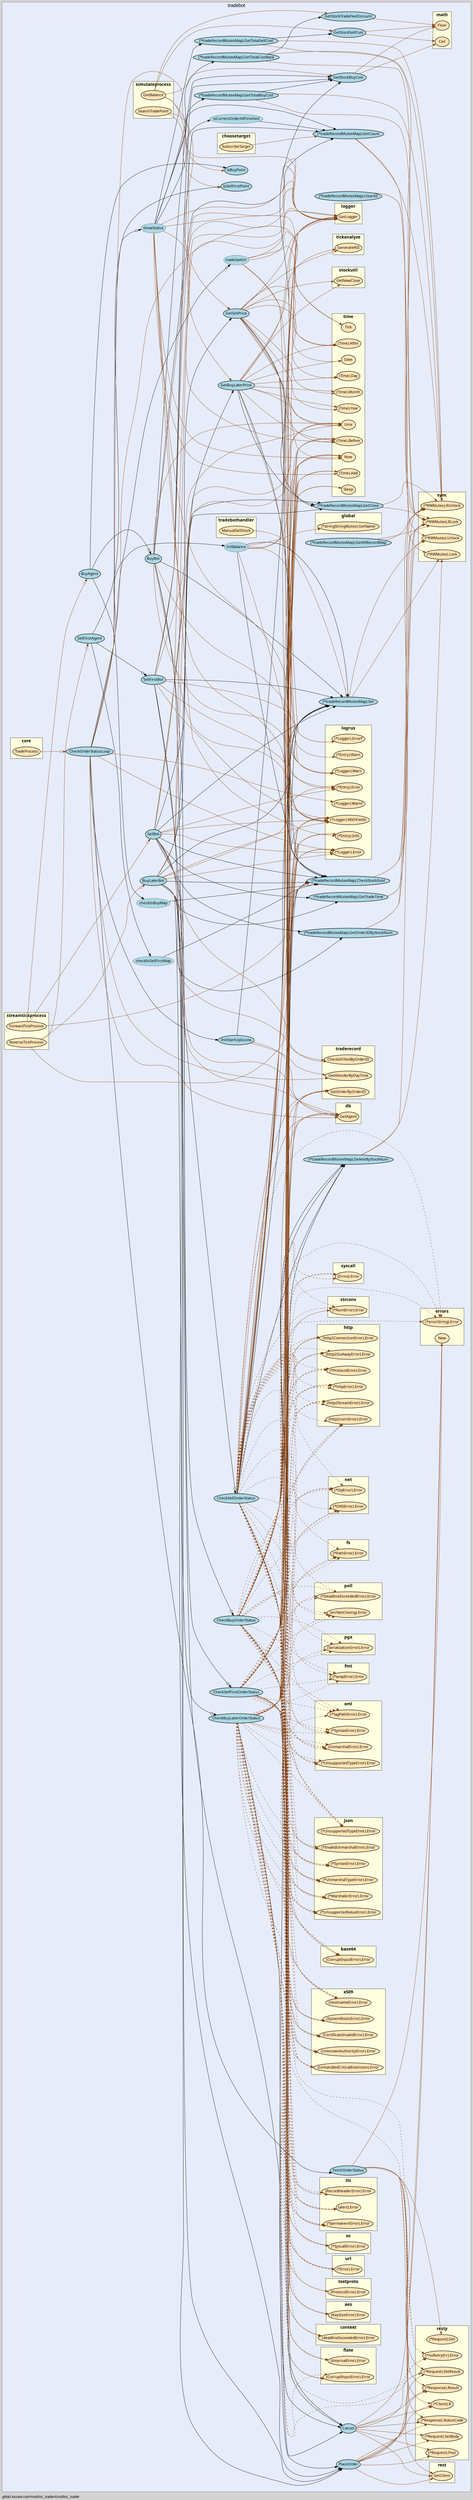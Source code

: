 digraph gocallvis {
    label="gitlab.tocraw.com/root/toc_trader/cmd/toc_trader";
    labeljust="l";
    fontname="Arial";
    fontsize="14";
    rankdir="LR";
    bgcolor="lightgray";
    style="solid";
    penwidth="0.5";
    pad="0.0";
    nodesep="0.35";

    node [shape="ellipse" style="filled" fillcolor="honeydew" fontname="Verdana" penwidth="1.0" margin="0.05,0.0"];
    edge [minlen="2"]

    subgraph "cluster_focus" {
        labeljust="c";
fontsize="18";
bgcolor="#e6ecfa";
label="tradebot";
labelloc="t";
        
        "gitlab.tocraw.com/root/toc_trader/pkg/modules/tradebot.GetStockBuyCost" [ label="GetStockBuyCost" penwidth="1.5" fillcolor="lightblue" ]
        "gitlab.tocraw.com/root/toc_trader/pkg/modules/tradebot.BuyBot" [ fillcolor="lightblue" label="BuyBot" penwidth="1.5" ]
        "(*gitlab.tocraw.com/root/toc_trader/pkg/modules/tradebot.tradeRecordMutexMap).GetCount" [ fillcolor="lightblue" label="(*tradeRecordMutexMap).GetCount" penwidth="1.5" ]
        "gitlab.tocraw.com/root/toc_trader/pkg/modules/tradebot.PlaceOrder" [ fillcolor="lightblue" label="PlaceOrder" penwidth="1.5" ]
        "(*gitlab.tocraw.com/root/toc_trader/pkg/modules/tradebot.tradeRecordMutexMap).Set" [ fillcolor="lightblue" label="(*tradeRecordMutexMap).Set" penwidth="1.5" ]
        "gitlab.tocraw.com/root/toc_trader/pkg/modules/tradebot.CheckBuyOrderStatus" [ label="CheckBuyOrderStatus" penwidth="1.5" fillcolor="lightblue" ]
        "(*gitlab.tocraw.com/root/toc_trader/pkg/modules/tradebot.tradeRecordMutexMap).DeleteByStockNum" [ fillcolor="lightblue" label="(*tradeRecordMutexMap).DeleteByStockNum" penwidth="1.5" ]
        "gitlab.tocraw.com/root/toc_trader/pkg/modules/tradebot.Cancel" [ fillcolor="lightblue" label="Cancel" penwidth="1.5" ]
        "gitlab.tocraw.com/root/toc_trader/pkg/modules/tradebot.SellFirstBot" [ fillcolor="lightblue" label="SellFirstBot" penwidth="1.5" ]
        "gitlab.tocraw.com/root/toc_trader/pkg/modules/tradebot.CheckSellFirstOrderStatus" [ fillcolor="lightblue" label="CheckSellFirstOrderStatus" penwidth="1.5" ]
        "(*gitlab.tocraw.com/root/toc_trader/pkg/modules/tradebot.tradeRecordMutexMap).CheckStockExist" [ label="(*tradeRecordMutexMap).CheckStockExist" penwidth="1.5" fillcolor="lightblue" ]
        "gitlab.tocraw.com/root/toc_trader/pkg/modules/tradebot.CheckBuyLaterOrderStatus" [ fillcolor="lightblue" label="CheckBuyLaterOrderStatus" penwidth="1.5" ]
        "(*gitlab.tocraw.com/root/toc_trader/pkg/modules/tradebot.tradeRecordMutexMap).ClearAll" [ fillcolor="lightblue" label="(*tradeRecordMutexMap).ClearAll" penwidth="1.5" ]
        "gitlab.tocraw.com/root/toc_trader/pkg/modules/tradebot.checkInBuyMap" [ fillcolor="lightblue" label="checkInBuyMap" penwidth="0.5" ]
        "gitlab.tocraw.com/root/toc_trader/pkg/modules/tradebot.BuyAgent" [ fillcolor="lightblue" label="BuyAgent" penwidth="1.5" ]
        "gitlab.tocraw.com/root/toc_trader/pkg/modules/tradebot.IsBuyPoint" [ fillcolor="lightblue" label="IsBuyPoint" penwidth="1.5" ]
        "(*gitlab.tocraw.com/root/toc_trader/pkg/modules/tradebot.tradeRecordMutexMap).GetOrderIDByStockNum" [ fillcolor="lightblue" label="(*tradeRecordMutexMap).GetOrderIDByStockNum" penwidth="1.5" ]
        "gitlab.tocraw.com/root/toc_trader/pkg/modules/tradebot.SellBot" [ fillcolor="lightblue" label="SellBot" penwidth="1.5" ]
        "(*gitlab.tocraw.com/root/toc_trader/pkg/modules/tradebot.tradeRecordMutexMap).GetClose" [ fillcolor="lightblue" label="(*tradeRecordMutexMap).GetClose" penwidth="1.5" ]
        "(*gitlab.tocraw.com/root/toc_trader/pkg/modules/tradebot.tradeRecordMutexMap).GetTradeTime" [ fillcolor="lightblue" label="(*tradeRecordMutexMap).GetTradeTime" penwidth="1.5" ]
        "gitlab.tocraw.com/root/toc_trader/pkg/modules/tradebot.GetSellPrice" [ fillcolor="lightblue" label="GetSellPrice" penwidth="1.5" ]
        "gitlab.tocraw.com/root/toc_trader/pkg/modules/tradebot.CheckSellOrderStatus" [ fillcolor="lightblue" label="CheckSellOrderStatus" penwidth="1.5" ]
        "gitlab.tocraw.com/root/toc_trader/pkg/modules/tradebot.checkInSellFirstMap" [ fillcolor="lightblue" label="checkInSellFirstMap" penwidth="0.5" ]
        "gitlab.tocraw.com/root/toc_trader/pkg/modules/tradebot.SellFirstAgent" [ penwidth="1.5" fillcolor="lightblue" label="SellFirstAgent" ]
        "gitlab.tocraw.com/root/toc_trader/pkg/modules/tradebot.IsSellFirstPoint" [ fillcolor="lightblue" label="IsSellFirstPoint" penwidth="1.5" ]
        "gitlab.tocraw.com/root/toc_trader/pkg/modules/tradebot.BuyLaterBot" [ fillcolor="lightblue" label="BuyLaterBot" penwidth="1.5" ]
        "gitlab.tocraw.com/root/toc_trader/pkg/modules/tradebot.GetBuyLaterPrice" [ penwidth="1.5" fillcolor="lightblue" label="GetBuyLaterPrice" ]
        "(*gitlab.tocraw.com/root/toc_trader/pkg/modules/tradebot.tradeRecordMutexMap).GetTotalCostBack" [ penwidth="1.5" fillcolor="lightblue" label="(*tradeRecordMutexMap).GetTotalCostBack" ]
        "gitlab.tocraw.com/root/toc_trader/pkg/modules/tradebot.GetStockTradeFeeDiscount" [ fillcolor="lightblue" label="GetStockTradeFeeDiscount" penwidth="1.5" ]
        "gitlab.tocraw.com/root/toc_trader/pkg/modules/tradebot.GetStockSellCost" [ label="GetStockSellCost" penwidth="1.5" fillcolor="lightblue" ]
        "(*gitlab.tocraw.com/root/toc_trader/pkg/modules/tradebot.tradeRecordMutexMap).GetAllRecordMap" [ fillcolor="lightblue" label="(*tradeRecordMutexMap).GetAllRecordMap" penwidth="1.5" ]
        "(*gitlab.tocraw.com/root/toc_trader/pkg/modules/tradebot.tradeRecordMutexMap).GetTotalBuyCost" [ fillcolor="lightblue" label="(*tradeRecordMutexMap).GetTotalBuyCost" penwidth="1.5" ]
        "gitlab.tocraw.com/root/toc_trader/pkg/modules/tradebot.showStatus" [ fillcolor="lightblue" label="showStatus" penwidth="0.5" ]
        "gitlab.tocraw.com/root/toc_trader/pkg/modules/tradebot.isCurrentOrderAllFinished" [ fillcolor="lightblue" label="isCurrentOrderAllFinished" penwidth="0.5" ]
        "(*gitlab.tocraw.com/root/toc_trader/pkg/modules/tradebot.tradeRecordMutexMap).GetTotalSellCost" [ fillcolor="lightblue" label="(*tradeRecordMutexMap).GetTotalSellCost" penwidth="1.5" ]
        "gitlab.tocraw.com/root/toc_trader/pkg/modules/tradebot.CheckOrderStatusLoop" [ fillcolor="lightblue" label="CheckOrderStatusLoop" penwidth="1.5" ]
        "gitlab.tocraw.com/root/toc_trader/pkg/modules/tradebot.tradeSwitch" [ fillcolor="lightblue" label="tradeSwitch" penwidth="0.5" ]
        "gitlab.tocraw.com/root/toc_trader/pkg/modules/tradebot.FetchOrderStatus" [ fillcolor="lightblue" label="FetchOrderStatus" penwidth="1.5" ]
        "gitlab.tocraw.com/root/toc_trader/pkg/modules/tradebot.InitStartUpQuota" [ fillcolor="lightblue" label="InitStartUpQuota" penwidth="1.5" ]
        "gitlab.tocraw.com/root/toc_trader/pkg/modules/tradebot.initBalance" [ fillcolor="lightblue" label="initBalance" penwidth="0.5" ]
        
        subgraph "cluster_compress/flate" {
        penwidth="0.8";
fontsize="16";
fillcolor="lightyellow";
fontname="Tahoma bold";
label="flate";
tooltip="package: compress/flate";
style="filled";
rank="sink";
URL="/?f=compress/flate";
        
        "(compress/flate.CorruptInputError).Error" [ fillcolor="moccasin" label="(CorruptInputError).Error" penwidth="1.5" ]
        "(compress/flate.InternalError).Error" [ fillcolor="moccasin" label="(InternalError).Error" penwidth="1.5" ]
        
    }

        subgraph "cluster_context" {
        style="filled";
fillcolor="lightyellow";
rank="sink";
fontsize="16";
fontname="Tahoma bold";
label="context";
URL="/?f=context";
tooltip="package: context";
penwidth="0.8";
        
        "(context.deadlineExceededError).Error" [ fillcolor="moccasin" label="(deadlineExceededError).Error" penwidth="1.5" ]
        
    }

        subgraph "cluster_crypto/aes" {
        penwidth="0.8";
fontsize="16";
fillcolor="lightyellow";
rank="sink";
tooltip="package: crypto/aes";
style="filled";
fontname="Tahoma bold";
label="aes";
URL="/?f=crypto/aes";
        
        "(crypto/aes.KeySizeError).Error" [ fillcolor="moccasin" label="(KeySizeError).Error" penwidth="1.5" ]
        
    }

        subgraph "cluster_crypto/tls" {
        style="filled";
fillcolor="lightyellow";
tooltip="package: crypto/tls";
penwidth="0.8";
fontsize="16";
fontname="Tahoma bold";
rank="sink";
label="tls";
URL="/?f=crypto/tls";
        
        "(*crypto/tls.permanentError).Error" [ fillcolor="moccasin" label="(*permanentError).Error" penwidth="1.5" ]
        "(crypto/tls.alert).Error" [ label="(alert).Error" penwidth="1.5" fillcolor="moccasin" ]
        "(crypto/tls.RecordHeaderError).Error" [ fillcolor="moccasin" label="(RecordHeaderError).Error" penwidth="1.5" ]
        
    }

        subgraph "cluster_crypto/x509" {
        rank="sink";
label="x509";
URL="/?f=crypto/x509";
tooltip="package: crypto/x509";
penwidth="0.8";
style="filled";
fillcolor="lightyellow";
fontname="Tahoma bold";
fontsize="16";
        
        "(crypto/x509.UnhandledCriticalExtension).Error" [ fillcolor="moccasin" label="(UnhandledCriticalExtension).Error" penwidth="1.5" ]
        "(crypto/x509.UnknownAuthorityError).Error" [ fillcolor="moccasin" label="(UnknownAuthorityError).Error" penwidth="1.5" ]
        "(crypto/x509.CertificateInvalidError).Error" [ label="(CertificateInvalidError).Error" penwidth="1.5" fillcolor="moccasin" ]
        "(crypto/x509.SystemRootsError).Error" [ fillcolor="moccasin" label="(SystemRootsError).Error" penwidth="1.5" ]
        "(crypto/x509.HostnameError).Error" [ fillcolor="moccasin" label="(HostnameError).Error" penwidth="1.5" ]
        
    }

        subgraph "cluster_encoding/base64" {
        fontsize="16";
style="filled";
rank="sink";
label="base64";
URL="/?f=encoding/base64";
tooltip="package: encoding/base64";
penwidth="0.8";
fillcolor="lightyellow";
fontname="Tahoma bold";
        
        "(encoding/base64.CorruptInputError).Error" [ fillcolor="moccasin" label="(CorruptInputError).Error" penwidth="1.5" ]
        
    }

        subgraph "cluster_encoding/json" {
        penwidth="0.8";
style="filled";
fillcolor="lightyellow";
rank="sink";
label="json";
URL="/?f=encoding/json";
fontsize="16";
fontname="Tahoma bold";
tooltip="package: encoding/json";
        
        "(*encoding/json.InvalidUnmarshalError).Error" [ fillcolor="moccasin" label="(*InvalidUnmarshalError).Error" penwidth="1.5" ]
        "(*encoding/json.UnsupportedValueError).Error" [ penwidth="1.5" fillcolor="moccasin" label="(*UnsupportedValueError).Error" ]
        "(*encoding/json.MarshalerError).Error" [ fillcolor="moccasin" label="(*MarshalerError).Error" penwidth="1.5" ]
        "(*encoding/json.UnmarshalTypeError).Error" [ fillcolor="moccasin" label="(*UnmarshalTypeError).Error" penwidth="1.5" ]
        "(*encoding/json.SyntaxError).Error" [ penwidth="1.5" fillcolor="moccasin" label="(*SyntaxError).Error" ]
        "(*encoding/json.UnsupportedTypeError).Error" [ fillcolor="moccasin" label="(*UnsupportedTypeError).Error" penwidth="1.5" ]
        
    }

        subgraph "cluster_encoding/xml" {
        fontsize="16";
URL="/?f=encoding/xml";
tooltip="package: encoding/xml";
fontname="Tahoma bold";
rank="sink";
label="xml";
penwidth="0.8";
style="filled";
fillcolor="lightyellow";
        
        "(*encoding/xml.UnsupportedTypeError).Error" [ fillcolor="moccasin" label="(*UnsupportedTypeError).Error" penwidth="1.5" ]
        "(encoding/xml.UnmarshalError).Error" [ fillcolor="moccasin" label="(UnmarshalError).Error" penwidth="1.5" ]
        "(*encoding/xml.SyntaxError).Error" [ fillcolor="moccasin" label="(*SyntaxError).Error" penwidth="1.5" ]
        "(*encoding/xml.TagPathError).Error" [ fillcolor="moccasin" label="(*TagPathError).Error" penwidth="1.5" ]
        
    }

        subgraph "cluster_errors" {
        penwidth="0.8";
style="filled";
fillcolor="lightyellow";
rank="sink";
tooltip="package: errors";
fontsize="16";
fontname="Tahoma bold";
label="errors";
URL="/?f=errors";
        
        "errors.New" [ fillcolor="moccasin" label="New" penwidth="1.5" ]
        "(*errors.errorString).Error" [ fillcolor="moccasin" label="(*errorString).Error" penwidth="1.5" ]
        
    }

        subgraph "cluster_fmt" {
        fillcolor="lightyellow";
label="fmt";
URL="/?f=fmt";
tooltip="package: fmt";
penwidth="0.8";
fontsize="16";
style="filled";
fontname="Tahoma bold";
rank="sink";
        
        "(*fmt.wrapError).Error" [ fillcolor="moccasin" label="(*wrapError).Error" penwidth="1.5" ]
        
    }

        subgraph "cluster_github.com/go-resty/resty/v2" {
        fontsize="16";
rank="sink";
penwidth="0.8";
style="filled";
fillcolor="lightyellow";
fontname="Tahoma bold";
label="resty";
URL="/?f=github.com/go-resty/resty/v2";
tooltip="package: github.com/go-resty/resty/v2";
        
        "(*github.com/go-resty/resty/v2.Client).R" [ fillcolor="moccasin" label="(*Client).R" penwidth="1.5" ]
        "(*github.com/go-resty/resty/v2.Request).SetBody" [ fillcolor="moccasin" label="(*Request).SetBody" penwidth="1.5" ]
        "(*github.com/go-resty/resty/v2.Request).SetResult" [ fillcolor="moccasin" label="(*Request).SetResult" penwidth="1.5" ]
        "(*github.com/go-resty/resty/v2.Request).Post" [ penwidth="1.5" fillcolor="moccasin" label="(*Request).Post" ]
        "(*github.com/go-resty/resty/v2.Response).StatusCode" [ label="(*Response).StatusCode" penwidth="1.5" fillcolor="moccasin" ]
        "(*github.com/go-resty/resty/v2.Response).Result" [ fillcolor="moccasin" label="(*Response).Result" penwidth="1.5" ]
        "(*github.com/go-resty/resty/v2.noRetryErr).Error" [ penwidth="1.5" fillcolor="moccasin" label="(*noRetryErr).Error" ]
        "(*github.com/go-resty/resty/v2.Request).Get" [ fillcolor="moccasin" label="(*Request).Get" penwidth="1.5" ]
        
    }

        subgraph "cluster_github.com/jackc/pgx/v4" {
        style="filled";
URL="/?f=github.com/jackc/pgx/v4";
tooltip="package: github.com/jackc/pgx/v4";
penwidth="0.8";
fontsize="16";
fillcolor="lightyellow";
fontname="Tahoma bold";
rank="sink";
label="pgx";
        
        "(github.com/jackc/pgx/v4.SerializationError).Error" [ fillcolor="moccasin" label="(SerializationError).Error" penwidth="1.5" ]
        
    }

        subgraph "cluster_github.com/sirupsen/logrus" {
        penwidth="0.8";
rank="sink";
label="logrus";
tooltip="package: github.com/sirupsen/logrus";
URL="/?f=github.com/sirupsen/logrus";
fontsize="16";
style="filled";
fillcolor="lightyellow";
fontname="Tahoma bold";
        
        "(*github.com/sirupsen/logrus.Logger).Warn" [ fillcolor="moccasin" label="(*Logger).Warn" penwidth="1.5" ]
        "(*github.com/sirupsen/logrus.Logger).WithFields" [ fillcolor="moccasin" label="(*Logger).WithFields" penwidth="1.5" ]
        "(*github.com/sirupsen/logrus.Entry).Error" [ fillcolor="moccasin" label="(*Entry).Error" penwidth="1.5" ]
        "(*github.com/sirupsen/logrus.Logger).Error" [ fillcolor="moccasin" label="(*Logger).Error" penwidth="1.5" ]
        "(*github.com/sirupsen/logrus.Entry).Info" [ fillcolor="moccasin" label="(*Entry).Info" penwidth="1.5" ]
        "(*github.com/sirupsen/logrus.Logger).Errorf" [ fillcolor="moccasin" label="(*Logger).Errorf" penwidth="1.5" ]
        "(*github.com/sirupsen/logrus.Logger).Warnf" [ label="(*Logger).Warnf" penwidth="1.5" fillcolor="moccasin" ]
        "(*github.com/sirupsen/logrus.Entry).Warn" [ fillcolor="moccasin" label="(*Entry).Warn" penwidth="1.5" ]
        
    }

        subgraph "cluster_gitlab.tocraw.com/root/toc_trader/internal/db" {
        penwidth="0.8";
fillcolor="lightyellow";
rank="sink";
tooltip="package: gitlab.tocraw.com/root/toc_trader/internal/db";
fontsize="16";
style="filled";
fontname="Tahoma bold";
label="db";
URL="/?f=gitlab.tocraw.com/root/toc_trader/internal/db";
        
        "gitlab.tocraw.com/root/toc_trader/internal/db.GetAgent" [ fillcolor="moccasin" label="GetAgent" penwidth="1.5" ]
        
    }

        subgraph "cluster_gitlab.tocraw.com/root/toc_trader/internal/logger" {
        penwidth="0.8";
fontname="Tahoma bold";
rank="sink";
fontsize="16";
style="filled";
fillcolor="lightyellow";
label="logger";
URL="/?f=gitlab.tocraw.com/root/toc_trader/internal/logger";
tooltip="package: gitlab.tocraw.com/root/toc_trader/internal/logger";
        
        "gitlab.tocraw.com/root/toc_trader/internal/logger.GetLogger" [ fillcolor="moccasin" label="GetLogger" penwidth="1.5" ]
        
    }

        subgraph "cluster_gitlab.tocraw.com/root/toc_trader/internal/rest" {
        style="filled";
fontname="Tahoma bold";
URL="/?f=gitlab.tocraw.com/root/toc_trader/internal/rest";
label="rest";
tooltip="package: gitlab.tocraw.com/root/toc_trader/internal/rest";
penwidth="0.8";
fontsize="16";
fillcolor="lightyellow";
rank="sink";
        
        "gitlab.tocraw.com/root/toc_trader/internal/rest.GetClient" [ label="GetClient" penwidth="1.5" fillcolor="moccasin" ]
        
    }

        subgraph "cluster_gitlab.tocraw.com/root/toc_trader/internal/stockutil" {
        rank="sink";
URL="/?f=gitlab.tocraw.com/root/toc_trader/internal/stockutil";
fillcolor="lightyellow";
fontname="Tahoma bold";
style="filled";
label="stockutil";
tooltip="package: gitlab.tocraw.com/root/toc_trader/internal/stockutil";
penwidth="0.8";
fontsize="16";
        
        "gitlab.tocraw.com/root/toc_trader/internal/stockutil.GetNewClose" [ fillcolor="moccasin" label="GetNewClose" penwidth="1.5" ]
        
    }

        subgraph "cluster_gitlab.tocraw.com/root/toc_trader/pkg/core" {
        fontname="Tahoma bold";
rank="sink";
penwidth="0.8";
fontsize="16";
style="filled";
fillcolor="lightyellow";
label="core";
URL="/?f=gitlab.tocraw.com/root/toc_trader/pkg/core";
tooltip="package: gitlab.tocraw.com/root/toc_trader/pkg/core";
        
        "gitlab.tocraw.com/root/toc_trader/pkg/core.TradeProcess" [ penwidth="1.5" fillcolor="moccasin" label="TradeProcess" ]
        
    }

        subgraph "cluster_gitlab.tocraw.com/root/toc_trader/pkg/global" {
        fontsize="16";
style="filled";
fillcolor="lightyellow";
fontname="Tahoma bold";
rank="sink";
label="global";
URL="/?f=gitlab.tocraw.com/root/toc_trader/pkg/global";
penwidth="0.8";
tooltip="package: gitlab.tocraw.com/root/toc_trader/pkg/global";
        
        "(*gitlab.tocraw.com/root/toc_trader/pkg/global.stringStringMutex).GetName" [ fillcolor="moccasin" label="(*stringStringMutex).GetName" penwidth="1.5" ]
        
    }

        subgraph "cluster_gitlab.tocraw.com/root/toc_trader/pkg/handlers/tradebothandler" {
        style="filled";
fillcolor="lightyellow";
label="tradebothandler";
URL="/?f=gitlab.tocraw.com/root/toc_trader/pkg/handlers/tradebothandler";
tooltip="package: gitlab.tocraw.com/root/toc_trader/pkg/handlers/tradebothandler";
penwidth="0.8";
fontsize="16";
fontname="Tahoma bold";
rank="sink";
        
        "gitlab.tocraw.com/root/toc_trader/pkg/handlers/tradebothandler.ManualSellStock" [ fillcolor="moccasin" label="ManualSellStock" penwidth="1.5" ]
        
    }

        subgraph "cluster_gitlab.tocraw.com/root/toc_trader/pkg/models/traderecord" {
        fontsize="16";
fontname="Tahoma bold";
rank="sink";
URL="/?f=gitlab.tocraw.com/root/toc_trader/pkg/models/traderecord";
penwidth="0.8";
style="filled";
fillcolor="lightyellow";
label="traderecord";
tooltip="package: gitlab.tocraw.com/root/toc_trader/pkg/models/traderecord";
        
        "gitlab.tocraw.com/root/toc_trader/pkg/models/traderecord.GetOrderByOrderID" [ penwidth="1.5" fillcolor="moccasin" label="GetOrderByOrderID" ]
        "gitlab.tocraw.com/root/toc_trader/pkg/models/traderecord.CheckIsFilledByOrderID" [ fillcolor="moccasin" label="CheckIsFilledByOrderID" penwidth="1.5" ]
        "gitlab.tocraw.com/root/toc_trader/pkg/models/traderecord.GetAllorderByDayTime" [ fillcolor="moccasin" label="GetAllorderByDayTime" penwidth="1.5" ]
        
    }

        subgraph "cluster_gitlab.tocraw.com/root/toc_trader/pkg/modules/choosetarget" {
        fillcolor="lightyellow";
fontname="Tahoma bold";
rank="sink";
URL="/?f=gitlab.tocraw.com/root/toc_trader/pkg/modules/choosetarget";
penwidth="0.8";
fontsize="16";
tooltip="package: gitlab.tocraw.com/root/toc_trader/pkg/modules/choosetarget";
style="filled";
label="choosetarget";
        
        "gitlab.tocraw.com/root/toc_trader/pkg/modules/choosetarget.SubscribeTarget" [ fillcolor="moccasin" label="SubscribeTarget" penwidth="1.5" ]
        
    }

        subgraph "cluster_gitlab.tocraw.com/root/toc_trader/pkg/modules/simulateprocess" {
        fontname="Tahoma bold";
rank="sink";
URL="/?f=gitlab.tocraw.com/root/toc_trader/pkg/modules/simulateprocess";
style="filled";
fillcolor="lightyellow";
label="simulateprocess";
tooltip="package: gitlab.tocraw.com/root/toc_trader/pkg/modules/simulateprocess";
penwidth="0.8";
fontsize="16";
        
        "gitlab.tocraw.com/root/toc_trader/pkg/modules/simulateprocess.SearchTradePoint" [ fillcolor="moccasin" label="SearchTradePoint" penwidth="1.5" ]
        "gitlab.tocraw.com/root/toc_trader/pkg/modules/simulateprocess.GetBalance" [ fillcolor="moccasin" label="GetBalance" penwidth="1.5" ]
        
    }

        subgraph "cluster_gitlab.tocraw.com/root/toc_trader/pkg/modules/streamtickprocess" {
        penwidth="0.8";
fillcolor="lightyellow";
label="streamtickprocess";
tooltip="package: gitlab.tocraw.com/root/toc_trader/pkg/modules/streamtickprocess";
fontsize="16";
style="filled";
fontname="Tahoma bold";
rank="sink";
URL="/?f=gitlab.tocraw.com/root/toc_trader/pkg/modules/streamtickprocess";
        
        "gitlab.tocraw.com/root/toc_trader/pkg/modules/streamtickprocess.ForwardTickProcess" [ label="ForwardTickProcess" penwidth="1.5" fillcolor="moccasin" ]
        "gitlab.tocraw.com/root/toc_trader/pkg/modules/streamtickprocess.ReverseTickProcess" [ fillcolor="moccasin" label="ReverseTickProcess" penwidth="1.5" ]
        
    }

        subgraph "cluster_gitlab.tocraw.com/root/toc_trader/pkg/modules/tickanalyze" {
        fillcolor="lightyellow";
rank="sink";
URL="/?f=gitlab.tocraw.com/root/toc_trader/pkg/modules/tickanalyze";
penwidth="0.8";
fontsize="16";
style="filled";
fontname="Tahoma bold";
label="tickanalyze";
tooltip="package: gitlab.tocraw.com/root/toc_trader/pkg/modules/tickanalyze";
        
        "gitlab.tocraw.com/root/toc_trader/pkg/modules/tickanalyze.GenerateRSI" [ fillcolor="moccasin" label="GenerateRSI" penwidth="1.5" ]
        
    }

        subgraph "cluster_internal/poll" {
        fontsize="16";
rank="sink";
tooltip="package: internal/poll";
URL="/?f=internal/poll";
penwidth="0.8";
style="filled";
fillcolor="lightyellow";
fontname="Tahoma bold";
label="poll";
        
        "(internal/poll.errNetClosing).Error" [ fillcolor="moccasin" label="(errNetClosing).Error" penwidth="1.5" ]
        "(*internal/poll.DeadlineExceededError).Error" [ fillcolor="moccasin" label="(*DeadlineExceededError).Error" penwidth="1.5" ]
        
    }

        subgraph "cluster_io/fs" {
        fontsize="16";
style="filled";
rank="sink";
URL="/?f=io/fs";
penwidth="0.8";
fillcolor="lightyellow";
fontname="Tahoma bold";
label="fs";
tooltip="package: io/fs";
        
        "(*io/fs.PathError).Error" [ fillcolor="moccasin" label="(*PathError).Error" penwidth="1.5" ]
        
    }

        subgraph "cluster_math" {
        fillcolor="lightyellow";
fontname="Tahoma bold";
URL="/?f=math";
penwidth="0.8";
fontsize="16";
label="math";
tooltip="package: math";
style="filled";
rank="sink";
        
        "math.Ceil" [ fillcolor="moccasin" label="Ceil" penwidth="1.5" ]
        "math.Floor" [ fillcolor="moccasin" label="Floor" penwidth="1.5" ]
        
    }

        subgraph "cluster_net" {
        fillcolor="lightyellow";
rank="sink";
label="net";
URL="/?f=net";
penwidth="0.8";
style="filled";
tooltip="package: net";
fontsize="16";
fontname="Tahoma bold";
        
        "(*net.DNSError).Error" [ fillcolor="moccasin" label="(*DNSError).Error" penwidth="1.5" ]
        "(*net.OpError).Error" [ fillcolor="moccasin" label="(*OpError).Error" penwidth="1.5" ]
        
    }

        subgraph "cluster_net/http" {
        penwidth="0.8";
style="filled";
fillcolor="lightyellow";
fontname="Tahoma bold";
rank="sink";
URL="/?f=net/http";
fontsize="16";
label="http";
tooltip="package: net/http";
        
        "(net/http.http2connError).Error" [ label="(http2connError).Error" penwidth="1.5" fillcolor="moccasin" ]
        "(net/http.http2StreamError).Error" [ fillcolor="moccasin" label="(http2StreamError).Error" penwidth="1.5" ]
        "(*net/http.httpError).Error" [ fillcolor="moccasin" label="(*httpError).Error" penwidth="1.5" ]
        "(*net/http.ProtocolError).Error" [ fillcolor="moccasin" label="(*ProtocolError).Error" penwidth="1.5" ]
        "(net/http.http2ConnectionError).Error" [ label="(http2ConnectionError).Error" penwidth="1.5" fillcolor="moccasin" ]
        "(net/http.http2GoAwayError).Error" [ fillcolor="moccasin" label="(http2GoAwayError).Error" penwidth="1.5" ]
        
    }

        subgraph "cluster_net/textproto" {
        fontname="Tahoma bold";
rank="sink";
label="textproto";
URL="/?f=net/textproto";
tooltip="package: net/textproto";
penwidth="0.8";
fontsize="16";
style="filled";
fillcolor="lightyellow";
        
        "(net/textproto.ProtocolError).Error" [ fillcolor="moccasin" label="(ProtocolError).Error" penwidth="1.5" ]
        
    }

        subgraph "cluster_net/url" {
        rank="sink";
label="url";
tooltip="package: net/url";
fontsize="16";
style="filled";
fillcolor="lightyellow";
fontname="Tahoma bold";
penwidth="0.8";
URL="/?f=net/url";
        
        "(*net/url.Error).Error" [ fillcolor="moccasin" label="(*Error).Error" penwidth="1.5" ]
        
    }

        subgraph "cluster_os" {
        fillcolor="lightyellow";
fontname="Tahoma bold";
rank="sink";
label="os";
tooltip="package: os";
fontsize="16";
style="filled";
penwidth="0.8";
URL="/?f=os";
        
        "(*os.SyscallError).Error" [ fillcolor="moccasin" label="(*SyscallError).Error" penwidth="1.5" ]
        
    }

        subgraph "cluster_strconv" {
        style="filled";
fillcolor="lightyellow";
label="strconv";
penwidth="0.8";
fontsize="16";
fontname="Tahoma bold";
rank="sink";
URL="/?f=strconv";
tooltip="package: strconv";
        
        "(*strconv.NumError).Error" [ fillcolor="moccasin" label="(*NumError).Error" penwidth="1.5" ]
        
    }

        subgraph "cluster_sync" {
        fontsize="16";
fillcolor="lightyellow";
URL="/?f=sync";
penwidth="0.8";
style="filled";
fontname="Tahoma bold";
rank="sink";
label="sync";
tooltip="package: sync";
        
        "(*sync.RWMutex).RLock" [ label="(*RWMutex).RLock" penwidth="1.5" fillcolor="moccasin" ]
        "(*sync.RWMutex).RUnlock" [ fillcolor="moccasin" label="(*RWMutex).RUnlock" penwidth="1.5" ]
        "(*sync.RWMutex).Lock" [ fillcolor="moccasin" label="(*RWMutex).Lock" penwidth="1.5" ]
        "(*sync.RWMutex).Unlock" [ fillcolor="moccasin" label="(*RWMutex).Unlock" penwidth="1.5" ]
        
    }

        subgraph "cluster_syscall" {
        fontsize="16";
fillcolor="lightyellow";
fontname="Tahoma bold";
rank="sink";
label="syscall";
URL="/?f=syscall";
penwidth="0.8";
style="filled";
tooltip="package: syscall";
        
        "(syscall.Errno).Error" [ penwidth="1.5" fillcolor="moccasin" label="(Errno).Error" ]
        
    }

        subgraph "cluster_time" {
        fontsize="16";
rank="sink";
URL="/?f=time";
tooltip="package: time";
penwidth="0.8";
style="filled";
fillcolor="lightyellow";
fontname="Tahoma bold";
label="time";
        
        "time.Unix" [ fillcolor="moccasin" label="Unix" penwidth="1.5" ]
        "time.Sleep" [ fillcolor="moccasin" label="Sleep" penwidth="1.5" ]
        "(time.Time).Add" [ label="(Time).Add" penwidth="1.5" fillcolor="moccasin" ]
        "time.Now" [ fillcolor="moccasin" label="Now" penwidth="1.5" ]
        "(time.Time).Before" [ fillcolor="moccasin" label="(Time).Before" penwidth="1.5" ]
        "(time.Time).Year" [ fillcolor="moccasin" label="(Time).Year" penwidth="1.5" ]
        "(time.Time).Month" [ penwidth="1.5" fillcolor="moccasin" label="(Time).Month" ]
        "(time.Time).Day" [ penwidth="1.5" fillcolor="moccasin" label="(Time).Day" ]
        "time.Date" [ fillcolor="moccasin" label="Date" penwidth="1.5" ]
        "(time.Time).After" [ fillcolor="moccasin" label="(Time).After" penwidth="1.5" ]
        "time.Tick" [ label="Tick" penwidth="1.5" fillcolor="moccasin" ]
        
    }

    }

    "gitlab.tocraw.com/root/toc_trader/pkg/modules/tradebot.GetStockBuyCost" -> "math.Ceil" [ color="saddlebrown" ]
    "gitlab.tocraw.com/root/toc_trader/pkg/modules/tradebot.GetStockBuyCost" -> "math.Floor" [ color="saddlebrown" ]
    "gitlab.tocraw.com/root/toc_trader/pkg/modules/tradebot.BuyBot" -> "gitlab.tocraw.com/root/toc_trader/pkg/modules/tradebot.GetStockBuyCost" [  ]
    "(*gitlab.tocraw.com/root/toc_trader/pkg/modules/tradebot.tradeRecordMutexMap).GetCount" -> "(*sync.RWMutex).RLock" [ color="saddlebrown" ]
    "(*gitlab.tocraw.com/root/toc_trader/pkg/modules/tradebot.tradeRecordMutexMap).GetCount" -> "(*sync.RWMutex).RUnlock" [ color="saddlebrown" ]
    "gitlab.tocraw.com/root/toc_trader/pkg/modules/tradebot.BuyBot" -> "(*gitlab.tocraw.com/root/toc_trader/pkg/modules/tradebot.tradeRecordMutexMap).GetCount" [  ]
    "gitlab.tocraw.com/root/toc_trader/pkg/modules/tradebot.PlaceOrder" -> "gitlab.tocraw.com/root/toc_trader/internal/rest.GetClient" [ color="saddlebrown" ]
    "gitlab.tocraw.com/root/toc_trader/pkg/modules/tradebot.PlaceOrder" -> "(*github.com/go-resty/resty/v2.Client).R" [ color="saddlebrown" ]
    "gitlab.tocraw.com/root/toc_trader/pkg/modules/tradebot.PlaceOrder" -> "(*github.com/go-resty/resty/v2.Request).SetBody" [ color="saddlebrown" ]
    "gitlab.tocraw.com/root/toc_trader/pkg/modules/tradebot.PlaceOrder" -> "(*github.com/go-resty/resty/v2.Request).SetResult" [ color="saddlebrown" ]
    "gitlab.tocraw.com/root/toc_trader/pkg/modules/tradebot.PlaceOrder" -> "(*github.com/go-resty/resty/v2.Request).Post" [ color="saddlebrown" ]
    "gitlab.tocraw.com/root/toc_trader/pkg/modules/tradebot.PlaceOrder" -> "(*github.com/go-resty/resty/v2.Response).StatusCode" [ color="saddlebrown" ]
    "gitlab.tocraw.com/root/toc_trader/pkg/modules/tradebot.PlaceOrder" -> "errors.New" [ color="saddlebrown" ]
    "gitlab.tocraw.com/root/toc_trader/pkg/modules/tradebot.PlaceOrder" -> "(*github.com/go-resty/resty/v2.Response).Result" [ color="saddlebrown" ]
    "gitlab.tocraw.com/root/toc_trader/pkg/modules/tradebot.BuyBot" -> "gitlab.tocraw.com/root/toc_trader/pkg/modules/tradebot.PlaceOrder" [  ]
    "gitlab.tocraw.com/root/toc_trader/pkg/modules/tradebot.BuyBot" -> "gitlab.tocraw.com/root/toc_trader/internal/logger.GetLogger" [ color="saddlebrown" ]
    "gitlab.tocraw.com/root/toc_trader/pkg/modules/tradebot.BuyBot" -> "(*github.com/sirupsen/logrus.Logger).Warn" [ color="saddlebrown" ]
    "gitlab.tocraw.com/root/toc_trader/pkg/modules/tradebot.BuyBot" -> "(*github.com/sirupsen/logrus.Logger).WithFields" [ color="saddlebrown" ]
    "gitlab.tocraw.com/root/toc_trader/pkg/modules/tradebot.BuyBot" -> "(*github.com/sirupsen/logrus.Entry).Error" [ color="saddlebrown" ]
    "gitlab.tocraw.com/root/toc_trader/pkg/modules/tradebot.BuyBot" -> "time.Unix" [ color="saddlebrown" ]
    "(*gitlab.tocraw.com/root/toc_trader/pkg/modules/tradebot.tradeRecordMutexMap).Set" -> "(*sync.RWMutex).Lock" [ color="saddlebrown" ]
    "(*gitlab.tocraw.com/root/toc_trader/pkg/modules/tradebot.tradeRecordMutexMap).Set" -> "(*sync.RWMutex).Unlock" [ color="saddlebrown" ]
    "gitlab.tocraw.com/root/toc_trader/pkg/modules/tradebot.BuyBot" -> "(*gitlab.tocraw.com/root/toc_trader/pkg/modules/tradebot.tradeRecordMutexMap).Set" [  ]
    "gitlab.tocraw.com/root/toc_trader/pkg/modules/tradebot.CheckBuyOrderStatus" -> "time.Sleep" [ color="saddlebrown" ]
    "gitlab.tocraw.com/root/toc_trader/pkg/modules/tradebot.CheckBuyOrderStatus" -> "gitlab.tocraw.com/root/toc_trader/internal/db.GetAgent" [ color="saddlebrown" ]
    "gitlab.tocraw.com/root/toc_trader/pkg/modules/tradebot.CheckBuyOrderStatus" -> "gitlab.tocraw.com/root/toc_trader/pkg/models/traderecord.GetOrderByOrderID" [ color="saddlebrown" ]
    "gitlab.tocraw.com/root/toc_trader/pkg/modules/tradebot.CheckBuyOrderStatus" -> "gitlab.tocraw.com/root/toc_trader/internal/logger.GetLogger" [ color="saddlebrown" ]
    "gitlab.tocraw.com/root/toc_trader/pkg/modules/tradebot.CheckBuyOrderStatus" -> "(*github.com/sirupsen/logrus.Logger).Error" [ color="saddlebrown" ]
    "(*gitlab.tocraw.com/root/toc_trader/pkg/modules/tradebot.tradeRecordMutexMap).DeleteByStockNum" -> "(*sync.RWMutex).Lock" [ color="saddlebrown" ]
    "(*gitlab.tocraw.com/root/toc_trader/pkg/modules/tradebot.tradeRecordMutexMap).DeleteByStockNum" -> "(*sync.RWMutex).Unlock" [ color="saddlebrown" ]
    "gitlab.tocraw.com/root/toc_trader/pkg/modules/tradebot.CheckBuyOrderStatus" -> "(*gitlab.tocraw.com/root/toc_trader/pkg/modules/tradebot.tradeRecordMutexMap).DeleteByStockNum" [  ]
    "gitlab.tocraw.com/root/toc_trader/pkg/modules/tradebot.CheckBuyOrderStatus" -> "(*github.com/sirupsen/logrus.Logger).WithFields" [ color="saddlebrown" ]
    "gitlab.tocraw.com/root/toc_trader/pkg/modules/tradebot.CheckBuyOrderStatus" -> "(*github.com/sirupsen/logrus.Entry).Info" [ color="saddlebrown" ]
    "gitlab.tocraw.com/root/toc_trader/pkg/modules/tradebot.CheckBuyOrderStatus" -> "(*gitlab.tocraw.com/root/toc_trader/pkg/modules/tradebot.tradeRecordMutexMap).Set" [  ]
    "gitlab.tocraw.com/root/toc_trader/pkg/modules/tradebot.CheckBuyOrderStatus" -> "(time.Time).Add" [ color="saddlebrown" ]
    "gitlab.tocraw.com/root/toc_trader/pkg/modules/tradebot.CheckBuyOrderStatus" -> "time.Now" [ color="saddlebrown" ]
    "gitlab.tocraw.com/root/toc_trader/pkg/modules/tradebot.CheckBuyOrderStatus" -> "(time.Time).Before" [ color="saddlebrown" ]
    "gitlab.tocraw.com/root/toc_trader/pkg/modules/tradebot.Cancel" -> "gitlab.tocraw.com/root/toc_trader/internal/rest.GetClient" [ color="saddlebrown" ]
    "gitlab.tocraw.com/root/toc_trader/pkg/modules/tradebot.Cancel" -> "(*github.com/go-resty/resty/v2.Client).R" [ color="saddlebrown" ]
    "gitlab.tocraw.com/root/toc_trader/pkg/modules/tradebot.Cancel" -> "(*github.com/go-resty/resty/v2.Request).SetBody" [ color="saddlebrown" ]
    "gitlab.tocraw.com/root/toc_trader/pkg/modules/tradebot.Cancel" -> "(*github.com/go-resty/resty/v2.Request).SetResult" [ color="saddlebrown" ]
    "gitlab.tocraw.com/root/toc_trader/pkg/modules/tradebot.Cancel" -> "(*github.com/go-resty/resty/v2.Request).Post" [ color="saddlebrown" ]
    "gitlab.tocraw.com/root/toc_trader/pkg/modules/tradebot.Cancel" -> "(*github.com/go-resty/resty/v2.Response).StatusCode" [ color="saddlebrown" ]
    "gitlab.tocraw.com/root/toc_trader/pkg/modules/tradebot.Cancel" -> "errors.New" [ color="saddlebrown" ]
    "gitlab.tocraw.com/root/toc_trader/pkg/modules/tradebot.Cancel" -> "(*github.com/go-resty/resty/v2.Response).Result" [ color="saddlebrown" ]
    "gitlab.tocraw.com/root/toc_trader/pkg/modules/tradebot.CheckBuyOrderStatus" -> "gitlab.tocraw.com/root/toc_trader/pkg/modules/tradebot.Cancel" [  ]
    "gitlab.tocraw.com/root/toc_trader/pkg/modules/tradebot.CheckBuyOrderStatus" -> "(*net/url.Error).Error" [ color="saddlebrown" style="dashed" ]
    "gitlab.tocraw.com/root/toc_trader/pkg/modules/tradebot.CheckBuyOrderStatus" -> "(crypto/x509.UnhandledCriticalExtension).Error" [ style="dashed" color="saddlebrown" ]
    "gitlab.tocraw.com/root/toc_trader/pkg/modules/tradebot.CheckBuyOrderStatus" -> "(*encoding/json.InvalidUnmarshalError).Error" [ style="dashed" color="saddlebrown" ]
    "gitlab.tocraw.com/root/toc_trader/pkg/modules/tradebot.CheckBuyOrderStatus" -> "(*encoding/json.UnsupportedValueError).Error" [ style="dashed" color="saddlebrown" ]
    "gitlab.tocraw.com/root/toc_trader/pkg/modules/tradebot.CheckBuyOrderStatus" -> "(net/http.http2connError).Error" [ color="saddlebrown" style="dashed" ]
    "gitlab.tocraw.com/root/toc_trader/pkg/modules/tradebot.CheckBuyOrderStatus" -> "(*os.SyscallError).Error" [ style="dashed" color="saddlebrown" ]
    "gitlab.tocraw.com/root/toc_trader/pkg/modules/tradebot.CheckBuyOrderStatus" -> "(compress/flate.CorruptInputError).Error" [ style="dashed" color="saddlebrown" ]
    "gitlab.tocraw.com/root/toc_trader/pkg/modules/tradebot.CheckBuyOrderStatus" -> "(syscall.Errno).Error" [ style="dashed" color="saddlebrown" ]
    "gitlab.tocraw.com/root/toc_trader/pkg/modules/tradebot.CheckBuyOrderStatus" -> "(*encoding/xml.UnsupportedTypeError).Error" [ style="dashed" color="saddlebrown" ]
    "gitlab.tocraw.com/root/toc_trader/pkg/modules/tradebot.CheckBuyOrderStatus" -> "(net/http.http2StreamError).Error" [ style="dashed" color="saddlebrown" ]
    "gitlab.tocraw.com/root/toc_trader/pkg/modules/tradebot.CheckBuyOrderStatus" -> "(crypto/x509.UnknownAuthorityError).Error" [ color="saddlebrown" style="dashed" ]
    "gitlab.tocraw.com/root/toc_trader/pkg/modules/tradebot.CheckBuyOrderStatus" -> "(encoding/xml.UnmarshalError).Error" [ style="dashed" color="saddlebrown" ]
    "gitlab.tocraw.com/root/toc_trader/pkg/modules/tradebot.CheckBuyOrderStatus" -> "(*net.DNSError).Error" [ style="dashed" color="saddlebrown" ]
    "gitlab.tocraw.com/root/toc_trader/pkg/modules/tradebot.CheckBuyOrderStatus" -> "(crypto/x509.CertificateInvalidError).Error" [ style="dashed" color="saddlebrown" ]
    "gitlab.tocraw.com/root/toc_trader/pkg/modules/tradebot.CheckBuyOrderStatus" -> "(*crypto/tls.permanentError).Error" [ style="dashed" color="saddlebrown" ]
    "gitlab.tocraw.com/root/toc_trader/pkg/modules/tradebot.CheckBuyOrderStatus" -> "(internal/poll.errNetClosing).Error" [ style="dashed" color="saddlebrown" ]
    "gitlab.tocraw.com/root/toc_trader/pkg/modules/tradebot.CheckBuyOrderStatus" -> "(crypto/tls.alert).Error" [ style="dashed" color="saddlebrown" ]
    "gitlab.tocraw.com/root/toc_trader/pkg/modules/tradebot.CheckBuyOrderStatus" -> "(*io/fs.PathError).Error" [ style="dashed" color="saddlebrown" ]
    "gitlab.tocraw.com/root/toc_trader/pkg/modules/tradebot.CheckBuyOrderStatus" -> "(*encoding/xml.SyntaxError).Error" [ color="saddlebrown" style="dashed" ]
    "gitlab.tocraw.com/root/toc_trader/pkg/modules/tradebot.CheckBuyOrderStatus" -> "(context.deadlineExceededError).Error" [ style="dashed" color="saddlebrown" ]
    "gitlab.tocraw.com/root/toc_trader/pkg/modules/tradebot.CheckBuyOrderStatus" -> "(*net/http.httpError).Error" [ style="dashed" color="saddlebrown" ]
    "gitlab.tocraw.com/root/toc_trader/pkg/modules/tradebot.CheckBuyOrderStatus" -> "(*net/http.ProtocolError).Error" [ style="dashed" color="saddlebrown" ]
    "gitlab.tocraw.com/root/toc_trader/pkg/modules/tradebot.CheckBuyOrderStatus" -> "(*encoding/json.MarshalerError).Error" [ style="dashed" color="saddlebrown" ]
    "gitlab.tocraw.com/root/toc_trader/pkg/modules/tradebot.CheckBuyOrderStatus" -> "(*strconv.NumError).Error" [ style="dashed" color="saddlebrown" ]
    "gitlab.tocraw.com/root/toc_trader/pkg/modules/tradebot.CheckBuyOrderStatus" -> "(encoding/base64.CorruptInputError).Error" [ style="dashed" color="saddlebrown" ]
    "gitlab.tocraw.com/root/toc_trader/pkg/modules/tradebot.CheckBuyOrderStatus" -> "(net/http.http2ConnectionError).Error" [ style="dashed" color="saddlebrown" ]
    "gitlab.tocraw.com/root/toc_trader/pkg/modules/tradebot.CheckBuyOrderStatus" -> "(*encoding/json.UnmarshalTypeError).Error" [ style="dashed" color="saddlebrown" ]
    "gitlab.tocraw.com/root/toc_trader/pkg/modules/tradebot.CheckBuyOrderStatus" -> "(github.com/jackc/pgx/v4.SerializationError).Error" [ style="dashed" color="saddlebrown" ]
    "gitlab.tocraw.com/root/toc_trader/pkg/modules/tradebot.CheckBuyOrderStatus" -> "(crypto/x509.SystemRootsError).Error" [ style="dashed" color="saddlebrown" ]
    "gitlab.tocraw.com/root/toc_trader/pkg/modules/tradebot.CheckBuyOrderStatus" -> "(crypto/x509.HostnameError).Error" [ style="dashed" color="saddlebrown" ]
    "gitlab.tocraw.com/root/toc_trader/pkg/modules/tradebot.CheckBuyOrderStatus" -> "(net/textproto.ProtocolError).Error" [ style="dashed" color="saddlebrown" ]
    "gitlab.tocraw.com/root/toc_trader/pkg/modules/tradebot.CheckBuyOrderStatus" -> "(crypto/aes.KeySizeError).Error" [ style="dashed" color="saddlebrown" ]
    "gitlab.tocraw.com/root/toc_trader/pkg/modules/tradebot.CheckBuyOrderStatus" -> "(*encoding/xml.TagPathError).Error" [ style="dashed" color="saddlebrown" ]
    "gitlab.tocraw.com/root/toc_trader/pkg/modules/tradebot.CheckBuyOrderStatus" -> "(*encoding/json.SyntaxError).Error" [ style="dashed" color="saddlebrown" ]
    "gitlab.tocraw.com/root/toc_trader/pkg/modules/tradebot.CheckBuyOrderStatus" -> "(crypto/tls.RecordHeaderError).Error" [ style="dashed" color="saddlebrown" ]
    "gitlab.tocraw.com/root/toc_trader/pkg/modules/tradebot.CheckBuyOrderStatus" -> "(*net.OpError).Error" [ color="saddlebrown" style="dashed" ]
    "gitlab.tocraw.com/root/toc_trader/pkg/modules/tradebot.CheckBuyOrderStatus" -> "(net/http.http2GoAwayError).Error" [ color="saddlebrown" style="dashed" ]
    "gitlab.tocraw.com/root/toc_trader/pkg/modules/tradebot.CheckBuyOrderStatus" -> "(*errors.errorString).Error" [ style="dashed" color="saddlebrown" ]
    "gitlab.tocraw.com/root/toc_trader/pkg/modules/tradebot.CheckBuyOrderStatus" -> "(compress/flate.InternalError).Error" [ style="dashed" color="saddlebrown" ]
    "gitlab.tocraw.com/root/toc_trader/pkg/modules/tradebot.CheckBuyOrderStatus" -> "(*fmt.wrapError).Error" [ color="saddlebrown" style="dashed" ]
    "gitlab.tocraw.com/root/toc_trader/pkg/modules/tradebot.CheckBuyOrderStatus" -> "(*encoding/json.UnsupportedTypeError).Error" [ color="saddlebrown" style="dashed" ]
    "gitlab.tocraw.com/root/toc_trader/pkg/modules/tradebot.CheckBuyOrderStatus" -> "(*internal/poll.DeadlineExceededError).Error" [ style="dashed" color="saddlebrown" ]
    "gitlab.tocraw.com/root/toc_trader/pkg/modules/tradebot.CheckBuyOrderStatus" -> "(*github.com/go-resty/resty/v2.noRetryErr).Error" [ style="dashed" color="saddlebrown" ]
    "gitlab.tocraw.com/root/toc_trader/pkg/modules/tradebot.BuyBot" -> "gitlab.tocraw.com/root/toc_trader/pkg/modules/tradebot.CheckBuyOrderStatus" [ arrowhead="normalnoneodot" ]
    "gitlab.tocraw.com/root/toc_trader/pkg/handlers/tradebothandler.ManualSellStock" -> "(*gitlab.tocraw.com/root/toc_trader/pkg/modules/tradebot.tradeRecordMutexMap).Set" [ color="saddlebrown" ]
    "gitlab.tocraw.com/root/toc_trader/pkg/modules/tradebot.SellFirstBot" -> "gitlab.tocraw.com/root/toc_trader/pkg/modules/tradebot.GetStockBuyCost" [  ]
    "gitlab.tocraw.com/root/toc_trader/pkg/modules/tradebot.SellFirstBot" -> "(*gitlab.tocraw.com/root/toc_trader/pkg/modules/tradebot.tradeRecordMutexMap).GetCount" [  ]
    "gitlab.tocraw.com/root/toc_trader/pkg/modules/tradebot.SellFirstBot" -> "gitlab.tocraw.com/root/toc_trader/pkg/modules/tradebot.PlaceOrder" [  ]
    "gitlab.tocraw.com/root/toc_trader/pkg/modules/tradebot.SellFirstBot" -> "gitlab.tocraw.com/root/toc_trader/internal/logger.GetLogger" [ color="saddlebrown" ]
    "gitlab.tocraw.com/root/toc_trader/pkg/modules/tradebot.SellFirstBot" -> "(*github.com/sirupsen/logrus.Logger).Warn" [ color="saddlebrown" ]
    "gitlab.tocraw.com/root/toc_trader/pkg/modules/tradebot.SellFirstBot" -> "(*github.com/sirupsen/logrus.Logger).WithFields" [ color="saddlebrown" ]
    "gitlab.tocraw.com/root/toc_trader/pkg/modules/tradebot.SellFirstBot" -> "(*github.com/sirupsen/logrus.Entry).Error" [ color="saddlebrown" ]
    "gitlab.tocraw.com/root/toc_trader/pkg/modules/tradebot.SellFirstBot" -> "time.Unix" [ color="saddlebrown" ]
    "gitlab.tocraw.com/root/toc_trader/pkg/modules/tradebot.SellFirstBot" -> "(*gitlab.tocraw.com/root/toc_trader/pkg/modules/tradebot.tradeRecordMutexMap).Set" [  ]
    "gitlab.tocraw.com/root/toc_trader/pkg/modules/tradebot.CheckSellFirstOrderStatus" -> "time.Sleep" [ color="saddlebrown" ]
    "gitlab.tocraw.com/root/toc_trader/pkg/modules/tradebot.CheckSellFirstOrderStatus" -> "gitlab.tocraw.com/root/toc_trader/internal/db.GetAgent" [ color="saddlebrown" ]
    "gitlab.tocraw.com/root/toc_trader/pkg/modules/tradebot.CheckSellFirstOrderStatus" -> "gitlab.tocraw.com/root/toc_trader/pkg/models/traderecord.GetOrderByOrderID" [ color="saddlebrown" ]
    "gitlab.tocraw.com/root/toc_trader/pkg/modules/tradebot.CheckSellFirstOrderStatus" -> "gitlab.tocraw.com/root/toc_trader/internal/logger.GetLogger" [ color="saddlebrown" ]
    "gitlab.tocraw.com/root/toc_trader/pkg/modules/tradebot.CheckSellFirstOrderStatus" -> "(*github.com/sirupsen/logrus.Logger).Error" [ color="saddlebrown" ]
    "gitlab.tocraw.com/root/toc_trader/pkg/modules/tradebot.CheckSellFirstOrderStatus" -> "(*gitlab.tocraw.com/root/toc_trader/pkg/modules/tradebot.tradeRecordMutexMap).DeleteByStockNum" [  ]
    "gitlab.tocraw.com/root/toc_trader/pkg/modules/tradebot.CheckSellFirstOrderStatus" -> "(*github.com/sirupsen/logrus.Logger).WithFields" [ color="saddlebrown" ]
    "gitlab.tocraw.com/root/toc_trader/pkg/modules/tradebot.CheckSellFirstOrderStatus" -> "(*github.com/sirupsen/logrus.Entry).Info" [ color="saddlebrown" ]
    "gitlab.tocraw.com/root/toc_trader/pkg/modules/tradebot.CheckSellFirstOrderStatus" -> "(*gitlab.tocraw.com/root/toc_trader/pkg/modules/tradebot.tradeRecordMutexMap).Set" [  ]
    "gitlab.tocraw.com/root/toc_trader/pkg/modules/tradebot.CheckSellFirstOrderStatus" -> "(time.Time).Add" [ color="saddlebrown" ]
    "gitlab.tocraw.com/root/toc_trader/pkg/modules/tradebot.CheckSellFirstOrderStatus" -> "time.Now" [ color="saddlebrown" ]
    "gitlab.tocraw.com/root/toc_trader/pkg/modules/tradebot.CheckSellFirstOrderStatus" -> "(time.Time).Before" [ color="saddlebrown" ]
    "gitlab.tocraw.com/root/toc_trader/pkg/modules/tradebot.CheckSellFirstOrderStatus" -> "gitlab.tocraw.com/root/toc_trader/pkg/modules/tradebot.Cancel" [  ]
    "gitlab.tocraw.com/root/toc_trader/pkg/modules/tradebot.CheckSellFirstOrderStatus" -> "(*net/url.Error).Error" [ style="dashed" color="saddlebrown" ]
    "gitlab.tocraw.com/root/toc_trader/pkg/modules/tradebot.CheckSellFirstOrderStatus" -> "(crypto/x509.UnhandledCriticalExtension).Error" [ style="dashed" color="saddlebrown" ]
    "gitlab.tocraw.com/root/toc_trader/pkg/modules/tradebot.CheckSellFirstOrderStatus" -> "(*encoding/json.InvalidUnmarshalError).Error" [ style="dashed" color="saddlebrown" ]
    "gitlab.tocraw.com/root/toc_trader/pkg/modules/tradebot.CheckSellFirstOrderStatus" -> "(*encoding/json.UnsupportedValueError).Error" [ style="dashed" color="saddlebrown" ]
    "gitlab.tocraw.com/root/toc_trader/pkg/modules/tradebot.CheckSellFirstOrderStatus" -> "(net/http.http2connError).Error" [ style="dashed" color="saddlebrown" ]
    "gitlab.tocraw.com/root/toc_trader/pkg/modules/tradebot.CheckSellFirstOrderStatus" -> "(*os.SyscallError).Error" [ style="dashed" color="saddlebrown" ]
    "gitlab.tocraw.com/root/toc_trader/pkg/modules/tradebot.CheckSellFirstOrderStatus" -> "(compress/flate.CorruptInputError).Error" [ style="dashed" color="saddlebrown" ]
    "gitlab.tocraw.com/root/toc_trader/pkg/modules/tradebot.CheckSellFirstOrderStatus" -> "(syscall.Errno).Error" [ style="dashed" color="saddlebrown" ]
    "gitlab.tocraw.com/root/toc_trader/pkg/modules/tradebot.CheckSellFirstOrderStatus" -> "(*encoding/xml.UnsupportedTypeError).Error" [ color="saddlebrown" style="dashed" ]
    "gitlab.tocraw.com/root/toc_trader/pkg/modules/tradebot.CheckSellFirstOrderStatus" -> "(net/http.http2StreamError).Error" [ color="saddlebrown" style="dashed" ]
    "gitlab.tocraw.com/root/toc_trader/pkg/modules/tradebot.CheckSellFirstOrderStatus" -> "(crypto/x509.UnknownAuthorityError).Error" [ style="dashed" color="saddlebrown" ]
    "gitlab.tocraw.com/root/toc_trader/pkg/modules/tradebot.CheckSellFirstOrderStatus" -> "(encoding/xml.UnmarshalError).Error" [ style="dashed" color="saddlebrown" ]
    "gitlab.tocraw.com/root/toc_trader/pkg/modules/tradebot.CheckSellFirstOrderStatus" -> "(*net.DNSError).Error" [ style="dashed" color="saddlebrown" ]
    "gitlab.tocraw.com/root/toc_trader/pkg/modules/tradebot.CheckSellFirstOrderStatus" -> "(crypto/x509.CertificateInvalidError).Error" [ style="dashed" color="saddlebrown" ]
    "gitlab.tocraw.com/root/toc_trader/pkg/modules/tradebot.CheckSellFirstOrderStatus" -> "(*crypto/tls.permanentError).Error" [ color="saddlebrown" style="dashed" ]
    "gitlab.tocraw.com/root/toc_trader/pkg/modules/tradebot.CheckSellFirstOrderStatus" -> "(internal/poll.errNetClosing).Error" [ style="dashed" color="saddlebrown" ]
    "gitlab.tocraw.com/root/toc_trader/pkg/modules/tradebot.CheckSellFirstOrderStatus" -> "(crypto/tls.alert).Error" [ style="dashed" color="saddlebrown" ]
    "gitlab.tocraw.com/root/toc_trader/pkg/modules/tradebot.CheckSellFirstOrderStatus" -> "(*io/fs.PathError).Error" [ style="dashed" color="saddlebrown" ]
    "gitlab.tocraw.com/root/toc_trader/pkg/modules/tradebot.CheckSellFirstOrderStatus" -> "(*encoding/xml.SyntaxError).Error" [ style="dashed" color="saddlebrown" ]
    "gitlab.tocraw.com/root/toc_trader/pkg/modules/tradebot.CheckSellFirstOrderStatus" -> "(context.deadlineExceededError).Error" [ style="dashed" color="saddlebrown" ]
    "gitlab.tocraw.com/root/toc_trader/pkg/modules/tradebot.CheckSellFirstOrderStatus" -> "(*net/http.httpError).Error" [ style="dashed" color="saddlebrown" ]
    "gitlab.tocraw.com/root/toc_trader/pkg/modules/tradebot.CheckSellFirstOrderStatus" -> "(*net/http.ProtocolError).Error" [ color="saddlebrown" style="dashed" ]
    "gitlab.tocraw.com/root/toc_trader/pkg/modules/tradebot.CheckSellFirstOrderStatus" -> "(*encoding/json.MarshalerError).Error" [ style="dashed" color="saddlebrown" ]
    "gitlab.tocraw.com/root/toc_trader/pkg/modules/tradebot.CheckSellFirstOrderStatus" -> "(*strconv.NumError).Error" [ style="dashed" color="saddlebrown" ]
    "gitlab.tocraw.com/root/toc_trader/pkg/modules/tradebot.CheckSellFirstOrderStatus" -> "(encoding/base64.CorruptInputError).Error" [ style="dashed" color="saddlebrown" ]
    "gitlab.tocraw.com/root/toc_trader/pkg/modules/tradebot.CheckSellFirstOrderStatus" -> "(net/http.http2ConnectionError).Error" [ style="dashed" color="saddlebrown" ]
    "gitlab.tocraw.com/root/toc_trader/pkg/modules/tradebot.CheckSellFirstOrderStatus" -> "(*encoding/json.UnmarshalTypeError).Error" [ style="dashed" color="saddlebrown" ]
    "gitlab.tocraw.com/root/toc_trader/pkg/modules/tradebot.CheckSellFirstOrderStatus" -> "(github.com/jackc/pgx/v4.SerializationError).Error" [ style="dashed" color="saddlebrown" ]
    "gitlab.tocraw.com/root/toc_trader/pkg/modules/tradebot.CheckSellFirstOrderStatus" -> "(crypto/x509.SystemRootsError).Error" [ style="dashed" color="saddlebrown" ]
    "gitlab.tocraw.com/root/toc_trader/pkg/modules/tradebot.CheckSellFirstOrderStatus" -> "(crypto/x509.HostnameError).Error" [ color="saddlebrown" style="dashed" ]
    "gitlab.tocraw.com/root/toc_trader/pkg/modules/tradebot.CheckSellFirstOrderStatus" -> "(net/textproto.ProtocolError).Error" [ style="dashed" color="saddlebrown" ]
    "gitlab.tocraw.com/root/toc_trader/pkg/modules/tradebot.CheckSellFirstOrderStatus" -> "(crypto/aes.KeySizeError).Error" [ style="dashed" color="saddlebrown" ]
    "gitlab.tocraw.com/root/toc_trader/pkg/modules/tradebot.CheckSellFirstOrderStatus" -> "(*encoding/xml.TagPathError).Error" [ color="saddlebrown" style="dashed" ]
    "gitlab.tocraw.com/root/toc_trader/pkg/modules/tradebot.CheckSellFirstOrderStatus" -> "(*encoding/json.SyntaxError).Error" [ style="dashed" color="saddlebrown" ]
    "gitlab.tocraw.com/root/toc_trader/pkg/modules/tradebot.CheckSellFirstOrderStatus" -> "(crypto/tls.RecordHeaderError).Error" [ style="dashed" color="saddlebrown" ]
    "gitlab.tocraw.com/root/toc_trader/pkg/modules/tradebot.CheckSellFirstOrderStatus" -> "(*net.OpError).Error" [ style="dashed" color="saddlebrown" ]
    "gitlab.tocraw.com/root/toc_trader/pkg/modules/tradebot.CheckSellFirstOrderStatus" -> "(net/http.http2GoAwayError).Error" [ style="dashed" color="saddlebrown" ]
    "gitlab.tocraw.com/root/toc_trader/pkg/modules/tradebot.CheckSellFirstOrderStatus" -> "(*errors.errorString).Error" [ style="dashed" color="saddlebrown" ]
    "gitlab.tocraw.com/root/toc_trader/pkg/modules/tradebot.CheckSellFirstOrderStatus" -> "(compress/flate.InternalError).Error" [ style="dashed" color="saddlebrown" ]
    "gitlab.tocraw.com/root/toc_trader/pkg/modules/tradebot.CheckSellFirstOrderStatus" -> "(*fmt.wrapError).Error" [ style="dashed" color="saddlebrown" ]
    "gitlab.tocraw.com/root/toc_trader/pkg/modules/tradebot.CheckSellFirstOrderStatus" -> "(*encoding/json.UnsupportedTypeError).Error" [ color="saddlebrown" style="dashed" ]
    "gitlab.tocraw.com/root/toc_trader/pkg/modules/tradebot.CheckSellFirstOrderStatus" -> "(*internal/poll.DeadlineExceededError).Error" [ style="dashed" color="saddlebrown" ]
    "gitlab.tocraw.com/root/toc_trader/pkg/modules/tradebot.CheckSellFirstOrderStatus" -> "(*github.com/go-resty/resty/v2.noRetryErr).Error" [ style="dashed" color="saddlebrown" ]
    "gitlab.tocraw.com/root/toc_trader/pkg/modules/tradebot.SellFirstBot" -> "gitlab.tocraw.com/root/toc_trader/pkg/modules/tradebot.CheckSellFirstOrderStatus" [ arrowhead="normalnoneodot" ]
    "(*gitlab.tocraw.com/root/toc_trader/pkg/modules/tradebot.tradeRecordMutexMap).CheckStockExist" -> "(*sync.RWMutex).RLock" [ color="saddlebrown" ]
    "(*gitlab.tocraw.com/root/toc_trader/pkg/modules/tradebot.tradeRecordMutexMap).CheckStockExist" -> "(*sync.RWMutex).RUnlock" [ color="saddlebrown" ]
    "gitlab.tocraw.com/root/toc_trader/pkg/modules/tradebot.CheckBuyLaterOrderStatus" -> "time.Sleep" [ color="saddlebrown" ]
    "gitlab.tocraw.com/root/toc_trader/pkg/modules/tradebot.CheckBuyLaterOrderStatus" -> "gitlab.tocraw.com/root/toc_trader/internal/db.GetAgent" [ color="saddlebrown" ]
    "gitlab.tocraw.com/root/toc_trader/pkg/modules/tradebot.CheckBuyLaterOrderStatus" -> "gitlab.tocraw.com/root/toc_trader/pkg/models/traderecord.GetOrderByOrderID" [ color="saddlebrown" ]
    "gitlab.tocraw.com/root/toc_trader/pkg/modules/tradebot.CheckBuyLaterOrderStatus" -> "gitlab.tocraw.com/root/toc_trader/internal/logger.GetLogger" [ color="saddlebrown" ]
    "gitlab.tocraw.com/root/toc_trader/pkg/modules/tradebot.CheckBuyLaterOrderStatus" -> "(*github.com/sirupsen/logrus.Logger).Error" [ color="saddlebrown" ]
    "gitlab.tocraw.com/root/toc_trader/pkg/modules/tradebot.CheckBuyLaterOrderStatus" -> "(*gitlab.tocraw.com/root/toc_trader/pkg/modules/tradebot.tradeRecordMutexMap).DeleteByStockNum" [  ]
    "gitlab.tocraw.com/root/toc_trader/pkg/modules/tradebot.CheckBuyLaterOrderStatus" -> "(*github.com/sirupsen/logrus.Logger).WithFields" [ color="saddlebrown" ]
    "gitlab.tocraw.com/root/toc_trader/pkg/modules/tradebot.CheckBuyLaterOrderStatus" -> "(*github.com/sirupsen/logrus.Entry).Info" [ color="saddlebrown" ]
    "gitlab.tocraw.com/root/toc_trader/pkg/modules/tradebot.CheckBuyLaterOrderStatus" -> "(*gitlab.tocraw.com/root/toc_trader/pkg/modules/tradebot.tradeRecordMutexMap).Set" [  ]
    "gitlab.tocraw.com/root/toc_trader/pkg/modules/tradebot.CheckBuyLaterOrderStatus" -> "(*gitlab.tocraw.com/root/toc_trader/pkg/modules/tradebot.tradeRecordMutexMap).CheckStockExist" [  ]
    "gitlab.tocraw.com/root/toc_trader/pkg/modules/tradebot.CheckBuyLaterOrderStatus" -> "(time.Time).Add" [ color="saddlebrown" ]
    "gitlab.tocraw.com/root/toc_trader/pkg/modules/tradebot.CheckBuyLaterOrderStatus" -> "time.Now" [ color="saddlebrown" ]
    "gitlab.tocraw.com/root/toc_trader/pkg/modules/tradebot.CheckBuyLaterOrderStatus" -> "(time.Time).Before" [ color="saddlebrown" ]
    "gitlab.tocraw.com/root/toc_trader/pkg/modules/tradebot.CheckBuyLaterOrderStatus" -> "gitlab.tocraw.com/root/toc_trader/pkg/modules/tradebot.Cancel" [  ]
    "gitlab.tocraw.com/root/toc_trader/pkg/modules/tradebot.CheckBuyLaterOrderStatus" -> "(*net/url.Error).Error" [ style="dashed" color="saddlebrown" ]
    "gitlab.tocraw.com/root/toc_trader/pkg/modules/tradebot.CheckBuyLaterOrderStatus" -> "(crypto/x509.UnhandledCriticalExtension).Error" [ style="dashed" color="saddlebrown" ]
    "gitlab.tocraw.com/root/toc_trader/pkg/modules/tradebot.CheckBuyLaterOrderStatus" -> "(*encoding/json.InvalidUnmarshalError).Error" [ style="dashed" color="saddlebrown" ]
    "gitlab.tocraw.com/root/toc_trader/pkg/modules/tradebot.CheckBuyLaterOrderStatus" -> "(*encoding/json.UnsupportedValueError).Error" [ style="dashed" color="saddlebrown" ]
    "gitlab.tocraw.com/root/toc_trader/pkg/modules/tradebot.CheckBuyLaterOrderStatus" -> "(net/http.http2connError).Error" [ style="dashed" color="saddlebrown" ]
    "gitlab.tocraw.com/root/toc_trader/pkg/modules/tradebot.CheckBuyLaterOrderStatus" -> "(*os.SyscallError).Error" [ color="saddlebrown" style="dashed" ]
    "gitlab.tocraw.com/root/toc_trader/pkg/modules/tradebot.CheckBuyLaterOrderStatus" -> "(compress/flate.CorruptInputError).Error" [ color="saddlebrown" style="dashed" ]
    "gitlab.tocraw.com/root/toc_trader/pkg/modules/tradebot.CheckBuyLaterOrderStatus" -> "(syscall.Errno).Error" [ style="dashed" color="saddlebrown" ]
    "gitlab.tocraw.com/root/toc_trader/pkg/modules/tradebot.CheckBuyLaterOrderStatus" -> "(*encoding/xml.UnsupportedTypeError).Error" [ style="dashed" color="saddlebrown" ]
    "gitlab.tocraw.com/root/toc_trader/pkg/modules/tradebot.CheckBuyLaterOrderStatus" -> "(net/http.http2StreamError).Error" [ style="dashed" color="saddlebrown" ]
    "gitlab.tocraw.com/root/toc_trader/pkg/modules/tradebot.CheckBuyLaterOrderStatus" -> "(crypto/x509.UnknownAuthorityError).Error" [ style="dashed" color="saddlebrown" ]
    "gitlab.tocraw.com/root/toc_trader/pkg/modules/tradebot.CheckBuyLaterOrderStatus" -> "(encoding/xml.UnmarshalError).Error" [ color="saddlebrown" style="dashed" ]
    "gitlab.tocraw.com/root/toc_trader/pkg/modules/tradebot.CheckBuyLaterOrderStatus" -> "(*net.DNSError).Error" [ style="dashed" color="saddlebrown" ]
    "gitlab.tocraw.com/root/toc_trader/pkg/modules/tradebot.CheckBuyLaterOrderStatus" -> "(crypto/x509.CertificateInvalidError).Error" [ style="dashed" color="saddlebrown" ]
    "gitlab.tocraw.com/root/toc_trader/pkg/modules/tradebot.CheckBuyLaterOrderStatus" -> "(*crypto/tls.permanentError).Error" [ style="dashed" color="saddlebrown" ]
    "gitlab.tocraw.com/root/toc_trader/pkg/modules/tradebot.CheckBuyLaterOrderStatus" -> "(internal/poll.errNetClosing).Error" [ style="dashed" color="saddlebrown" ]
    "gitlab.tocraw.com/root/toc_trader/pkg/modules/tradebot.CheckBuyLaterOrderStatus" -> "(crypto/tls.alert).Error" [ style="dashed" color="saddlebrown" ]
    "gitlab.tocraw.com/root/toc_trader/pkg/modules/tradebot.CheckBuyLaterOrderStatus" -> "(*io/fs.PathError).Error" [ style="dashed" color="saddlebrown" ]
    "gitlab.tocraw.com/root/toc_trader/pkg/modules/tradebot.CheckBuyLaterOrderStatus" -> "(*encoding/xml.SyntaxError).Error" [ style="dashed" color="saddlebrown" ]
    "gitlab.tocraw.com/root/toc_trader/pkg/modules/tradebot.CheckBuyLaterOrderStatus" -> "(context.deadlineExceededError).Error" [ style="dashed" color="saddlebrown" ]
    "gitlab.tocraw.com/root/toc_trader/pkg/modules/tradebot.CheckBuyLaterOrderStatus" -> "(*net/http.httpError).Error" [ style="dashed" color="saddlebrown" ]
    "gitlab.tocraw.com/root/toc_trader/pkg/modules/tradebot.CheckBuyLaterOrderStatus" -> "(*net/http.ProtocolError).Error" [ style="dashed" color="saddlebrown" ]
    "gitlab.tocraw.com/root/toc_trader/pkg/modules/tradebot.CheckBuyLaterOrderStatus" -> "(*encoding/json.MarshalerError).Error" [ style="dashed" color="saddlebrown" ]
    "gitlab.tocraw.com/root/toc_trader/pkg/modules/tradebot.CheckBuyLaterOrderStatus" -> "(*strconv.NumError).Error" [ style="dashed" color="saddlebrown" ]
    "gitlab.tocraw.com/root/toc_trader/pkg/modules/tradebot.CheckBuyLaterOrderStatus" -> "(encoding/base64.CorruptInputError).Error" [ color="saddlebrown" style="dashed" ]
    "gitlab.tocraw.com/root/toc_trader/pkg/modules/tradebot.CheckBuyLaterOrderStatus" -> "(net/http.http2ConnectionError).Error" [ color="saddlebrown" style="dashed" ]
    "gitlab.tocraw.com/root/toc_trader/pkg/modules/tradebot.CheckBuyLaterOrderStatus" -> "(*encoding/json.UnmarshalTypeError).Error" [ style="dashed" color="saddlebrown" ]
    "gitlab.tocraw.com/root/toc_trader/pkg/modules/tradebot.CheckBuyLaterOrderStatus" -> "(github.com/jackc/pgx/v4.SerializationError).Error" [ style="dashed" color="saddlebrown" ]
    "gitlab.tocraw.com/root/toc_trader/pkg/modules/tradebot.CheckBuyLaterOrderStatus" -> "(crypto/x509.SystemRootsError).Error" [ style="dashed" color="saddlebrown" ]
    "gitlab.tocraw.com/root/toc_trader/pkg/modules/tradebot.CheckBuyLaterOrderStatus" -> "(crypto/x509.HostnameError).Error" [ color="saddlebrown" style="dashed" ]
    "gitlab.tocraw.com/root/toc_trader/pkg/modules/tradebot.CheckBuyLaterOrderStatus" -> "(net/textproto.ProtocolError).Error" [ style="dashed" color="saddlebrown" ]
    "gitlab.tocraw.com/root/toc_trader/pkg/modules/tradebot.CheckBuyLaterOrderStatus" -> "(crypto/aes.KeySizeError).Error" [ style="dashed" color="saddlebrown" ]
    "gitlab.tocraw.com/root/toc_trader/pkg/modules/tradebot.CheckBuyLaterOrderStatus" -> "(*encoding/xml.TagPathError).Error" [ style="dashed" color="saddlebrown" ]
    "gitlab.tocraw.com/root/toc_trader/pkg/modules/tradebot.CheckBuyLaterOrderStatus" -> "(*encoding/json.SyntaxError).Error" [ style="dashed" color="saddlebrown" ]
    "gitlab.tocraw.com/root/toc_trader/pkg/modules/tradebot.CheckBuyLaterOrderStatus" -> "(crypto/tls.RecordHeaderError).Error" [ style="dashed" color="saddlebrown" ]
    "gitlab.tocraw.com/root/toc_trader/pkg/modules/tradebot.CheckBuyLaterOrderStatus" -> "(*net.OpError).Error" [ style="dashed" color="saddlebrown" ]
    "gitlab.tocraw.com/root/toc_trader/pkg/modules/tradebot.CheckBuyLaterOrderStatus" -> "(net/http.http2GoAwayError).Error" [ color="saddlebrown" style="dashed" ]
    "gitlab.tocraw.com/root/toc_trader/pkg/modules/tradebot.CheckBuyLaterOrderStatus" -> "(*errors.errorString).Error" [ color="saddlebrown" style="dashed" ]
    "gitlab.tocraw.com/root/toc_trader/pkg/modules/tradebot.CheckBuyLaterOrderStatus" -> "(compress/flate.InternalError).Error" [ style="dashed" color="saddlebrown" ]
    "gitlab.tocraw.com/root/toc_trader/pkg/modules/tradebot.CheckBuyLaterOrderStatus" -> "(*fmt.wrapError).Error" [ style="dashed" color="saddlebrown" ]
    "gitlab.tocraw.com/root/toc_trader/pkg/modules/tradebot.CheckBuyLaterOrderStatus" -> "(*encoding/json.UnsupportedTypeError).Error" [ style="dashed" color="saddlebrown" ]
    "gitlab.tocraw.com/root/toc_trader/pkg/modules/tradebot.CheckBuyLaterOrderStatus" -> "(*internal/poll.DeadlineExceededError).Error" [ color="saddlebrown" style="dashed" ]
    "gitlab.tocraw.com/root/toc_trader/pkg/modules/tradebot.CheckBuyLaterOrderStatus" -> "(*github.com/go-resty/resty/v2.noRetryErr).Error" [ style="dashed" color="saddlebrown" ]
    "(*gitlab.tocraw.com/root/toc_trader/pkg/modules/tradebot.tradeRecordMutexMap).ClearAll" -> "(*sync.RWMutex).Lock" [ color="saddlebrown" ]
    "(*gitlab.tocraw.com/root/toc_trader/pkg/modules/tradebot.tradeRecordMutexMap).ClearAll" -> "(*sync.RWMutex).Unlock" [ color="saddlebrown" ]
    "gitlab.tocraw.com/root/toc_trader/pkg/modules/tradebot.checkInBuyMap" -> "(*gitlab.tocraw.com/root/toc_trader/pkg/modules/tradebot.tradeRecordMutexMap).CheckStockExist" [  ]
    "gitlab.tocraw.com/root/toc_trader/pkg/modules/tradebot.BuyAgent" -> "gitlab.tocraw.com/root/toc_trader/pkg/modules/tradebot.checkInBuyMap" [  ]
    "gitlab.tocraw.com/root/toc_trader/pkg/modules/tradebot.BuyAgent" -> "gitlab.tocraw.com/root/toc_trader/pkg/modules/tradebot.IsBuyPoint" [  ]
    "gitlab.tocraw.com/root/toc_trader/pkg/modules/tradebot.BuyAgent" -> "gitlab.tocraw.com/root/toc_trader/pkg/modules/tradebot.BuyBot" [ arrowhead="normalnoneodot" ]
    "gitlab.tocraw.com/root/toc_trader/pkg/modules/streamtickprocess.ForwardTickProcess" -> "gitlab.tocraw.com/root/toc_trader/pkg/modules/tradebot.BuyAgent" [ arrowhead="normalnoneodot" color="saddlebrown" ]
    "(*gitlab.tocraw.com/root/toc_trader/pkg/modules/tradebot.tradeRecordMutexMap).GetOrderIDByStockNum" -> "(*sync.RWMutex).RLock" [ color="saddlebrown" ]
    "(*gitlab.tocraw.com/root/toc_trader/pkg/modules/tradebot.tradeRecordMutexMap).GetOrderIDByStockNum" -> "(*sync.RWMutex).RUnlock" [ color="saddlebrown" ]
    "gitlab.tocraw.com/root/toc_trader/pkg/modules/tradebot.SellBot" -> "(*gitlab.tocraw.com/root/toc_trader/pkg/modules/tradebot.tradeRecordMutexMap).GetOrderIDByStockNum" [  ]
    "gitlab.tocraw.com/root/toc_trader/pkg/modules/tradebot.SellBot" -> "gitlab.tocraw.com/root/toc_trader/internal/db.GetAgent" [ color="saddlebrown" ]
    "gitlab.tocraw.com/root/toc_trader/pkg/modules/tradebot.SellBot" -> "gitlab.tocraw.com/root/toc_trader/pkg/models/traderecord.CheckIsFilledByOrderID" [ color="saddlebrown" ]
    "gitlab.tocraw.com/root/toc_trader/pkg/modules/tradebot.SellBot" -> "(*gitlab.tocraw.com/root/toc_trader/pkg/modules/tradebot.tradeRecordMutexMap).CheckStockExist" [  ]
    "gitlab.tocraw.com/root/toc_trader/pkg/modules/tradebot.SellBot" -> "gitlab.tocraw.com/root/toc_trader/internal/logger.GetLogger" [ color="saddlebrown" ]
    "gitlab.tocraw.com/root/toc_trader/pkg/modules/tradebot.SellBot" -> "(*github.com/sirupsen/logrus.Logger).Error" [ color="saddlebrown" ]
    "(*gitlab.tocraw.com/root/toc_trader/pkg/modules/tradebot.tradeRecordMutexMap).GetClose" -> "(*sync.RWMutex).RLock" [ color="saddlebrown" ]
    "(*gitlab.tocraw.com/root/toc_trader/pkg/modules/tradebot.tradeRecordMutexMap).GetClose" -> "(*sync.RWMutex).RUnlock" [ color="saddlebrown" ]
    "gitlab.tocraw.com/root/toc_trader/pkg/modules/tradebot.SellBot" -> "(*gitlab.tocraw.com/root/toc_trader/pkg/modules/tradebot.tradeRecordMutexMap).GetClose" [  ]
    "(*gitlab.tocraw.com/root/toc_trader/pkg/modules/tradebot.tradeRecordMutexMap).GetTradeTime" -> "(*sync.RWMutex).RLock" [ color="saddlebrown" ]
    "(*gitlab.tocraw.com/root/toc_trader/pkg/modules/tradebot.tradeRecordMutexMap).GetTradeTime" -> "(*sync.RWMutex).RUnlock" [ color="saddlebrown" ]
    "gitlab.tocraw.com/root/toc_trader/pkg/modules/tradebot.SellBot" -> "(*gitlab.tocraw.com/root/toc_trader/pkg/modules/tradebot.tradeRecordMutexMap).GetTradeTime" [  ]
    "gitlab.tocraw.com/root/toc_trader/pkg/modules/tradebot.GetSellPrice" -> "time.Unix" [ color="saddlebrown" ]
    "gitlab.tocraw.com/root/toc_trader/pkg/modules/tradebot.GetSellPrice" -> "(time.Time).Year" [ color="saddlebrown" ]
    "gitlab.tocraw.com/root/toc_trader/pkg/modules/tradebot.GetSellPrice" -> "(time.Time).Month" [ color="saddlebrown" ]
    "gitlab.tocraw.com/root/toc_trader/pkg/modules/tradebot.GetSellPrice" -> "(time.Time).Day" [ color="saddlebrown" ]
    "gitlab.tocraw.com/root/toc_trader/pkg/modules/tradebot.GetSellPrice" -> "time.Date" [ color="saddlebrown" ]
    "gitlab.tocraw.com/root/toc_trader/pkg/modules/tradebot.GetSellPrice" -> "gitlab.tocraw.com/root/toc_trader/pkg/modules/tickanalyze.GenerateRSI" [ color="saddlebrown" ]
    "gitlab.tocraw.com/root/toc_trader/pkg/modules/tradebot.GetSellPrice" -> "(time.Time).Before" [ color="saddlebrown" ]
    "gitlab.tocraw.com/root/toc_trader/pkg/modules/tradebot.GetSellPrice" -> "gitlab.tocraw.com/root/toc_trader/internal/logger.GetLogger" [ color="saddlebrown" ]
    "gitlab.tocraw.com/root/toc_trader/pkg/modules/tradebot.GetSellPrice" -> "(*github.com/sirupsen/logrus.Logger).Errorf" [ color="saddlebrown" ]
    "gitlab.tocraw.com/root/toc_trader/pkg/modules/tradebot.GetSellPrice" -> "gitlab.tocraw.com/root/toc_trader/internal/stockutil.GetNewClose" [ color="saddlebrown" ]
    "gitlab.tocraw.com/root/toc_trader/pkg/modules/tradebot.GetSellPrice" -> "(*gitlab.tocraw.com/root/toc_trader/pkg/modules/tradebot.tradeRecordMutexMap).GetClose" [  ]
    "gitlab.tocraw.com/root/toc_trader/pkg/modules/tradebot.GetSellPrice" -> "(*gitlab.tocraw.com/root/toc_trader/pkg/modules/tradebot.tradeRecordMutexMap).CheckStockExist" [  ]
    "gitlab.tocraw.com/root/toc_trader/pkg/modules/tradebot.GetSellPrice" -> "(time.Time).After" [ color="saddlebrown" ]
    "gitlab.tocraw.com/root/toc_trader/pkg/modules/tradebot.SellBot" -> "gitlab.tocraw.com/root/toc_trader/pkg/modules/tradebot.GetSellPrice" [  ]
    "gitlab.tocraw.com/root/toc_trader/pkg/modules/tradebot.SellBot" -> "gitlab.tocraw.com/root/toc_trader/pkg/modules/tradebot.PlaceOrder" [  ]
    "gitlab.tocraw.com/root/toc_trader/pkg/modules/tradebot.SellBot" -> "(*github.com/sirupsen/logrus.Logger).WithFields" [ color="saddlebrown" ]
    "gitlab.tocraw.com/root/toc_trader/pkg/modules/tradebot.SellBot" -> "(*github.com/sirupsen/logrus.Entry).Error" [ color="saddlebrown" ]
    "gitlab.tocraw.com/root/toc_trader/pkg/modules/tradebot.SellBot" -> "time.Unix" [ color="saddlebrown" ]
    "gitlab.tocraw.com/root/toc_trader/pkg/modules/tradebot.SellBot" -> "(*gitlab.tocraw.com/root/toc_trader/pkg/modules/tradebot.tradeRecordMutexMap).Set" [  ]
    "gitlab.tocraw.com/root/toc_trader/pkg/modules/tradebot.CheckSellOrderStatus" -> "time.Sleep" [ color="saddlebrown" ]
    "gitlab.tocraw.com/root/toc_trader/pkg/modules/tradebot.CheckSellOrderStatus" -> "gitlab.tocraw.com/root/toc_trader/internal/db.GetAgent" [ color="saddlebrown" ]
    "gitlab.tocraw.com/root/toc_trader/pkg/modules/tradebot.CheckSellOrderStatus" -> "gitlab.tocraw.com/root/toc_trader/pkg/models/traderecord.GetOrderByOrderID" [ color="saddlebrown" ]
    "gitlab.tocraw.com/root/toc_trader/pkg/modules/tradebot.CheckSellOrderStatus" -> "gitlab.tocraw.com/root/toc_trader/internal/logger.GetLogger" [ color="saddlebrown" ]
    "gitlab.tocraw.com/root/toc_trader/pkg/modules/tradebot.CheckSellOrderStatus" -> "(*github.com/sirupsen/logrus.Logger).Error" [ color="saddlebrown" ]
    "gitlab.tocraw.com/root/toc_trader/pkg/modules/tradebot.CheckSellOrderStatus" -> "(*gitlab.tocraw.com/root/toc_trader/pkg/modules/tradebot.tradeRecordMutexMap).DeleteByStockNum" [  ]
    "gitlab.tocraw.com/root/toc_trader/pkg/modules/tradebot.CheckSellOrderStatus" -> "(*github.com/sirupsen/logrus.Logger).WithFields" [ color="saddlebrown" ]
    "gitlab.tocraw.com/root/toc_trader/pkg/modules/tradebot.CheckSellOrderStatus" -> "(*github.com/sirupsen/logrus.Entry).Info" [ color="saddlebrown" ]
    "gitlab.tocraw.com/root/toc_trader/pkg/modules/tradebot.CheckSellOrderStatus" -> "(*gitlab.tocraw.com/root/toc_trader/pkg/modules/tradebot.tradeRecordMutexMap).Set" [  ]
    "gitlab.tocraw.com/root/toc_trader/pkg/modules/tradebot.CheckSellOrderStatus" -> "(*gitlab.tocraw.com/root/toc_trader/pkg/modules/tradebot.tradeRecordMutexMap).CheckStockExist" [  ]
    "gitlab.tocraw.com/root/toc_trader/pkg/modules/tradebot.CheckSellOrderStatus" -> "(time.Time).Add" [ color="saddlebrown" ]
    "gitlab.tocraw.com/root/toc_trader/pkg/modules/tradebot.CheckSellOrderStatus" -> "time.Now" [ color="saddlebrown" ]
    "gitlab.tocraw.com/root/toc_trader/pkg/modules/tradebot.CheckSellOrderStatus" -> "(time.Time).Before" [ color="saddlebrown" ]
    "gitlab.tocraw.com/root/toc_trader/pkg/modules/tradebot.CheckSellOrderStatus" -> "gitlab.tocraw.com/root/toc_trader/pkg/modules/tradebot.Cancel" [  ]
    "gitlab.tocraw.com/root/toc_trader/pkg/modules/tradebot.CheckSellOrderStatus" -> "(*net/url.Error).Error" [ color="saddlebrown" style="dashed" ]
    "gitlab.tocraw.com/root/toc_trader/pkg/modules/tradebot.CheckSellOrderStatus" -> "(crypto/x509.UnhandledCriticalExtension).Error" [ color="saddlebrown" style="dashed" ]
    "gitlab.tocraw.com/root/toc_trader/pkg/modules/tradebot.CheckSellOrderStatus" -> "(*encoding/json.InvalidUnmarshalError).Error" [ style="dashed" color="saddlebrown" ]
    "gitlab.tocraw.com/root/toc_trader/pkg/modules/tradebot.CheckSellOrderStatus" -> "(*encoding/json.UnsupportedValueError).Error" [ style="dashed" color="saddlebrown" ]
    "gitlab.tocraw.com/root/toc_trader/pkg/modules/tradebot.CheckSellOrderStatus" -> "(net/http.http2connError).Error" [ style="dashed" color="saddlebrown" ]
    "gitlab.tocraw.com/root/toc_trader/pkg/modules/tradebot.CheckSellOrderStatus" -> "(*os.SyscallError).Error" [ style="dashed" color="saddlebrown" ]
    "gitlab.tocraw.com/root/toc_trader/pkg/modules/tradebot.CheckSellOrderStatus" -> "(compress/flate.CorruptInputError).Error" [ style="dashed" color="saddlebrown" ]
    "gitlab.tocraw.com/root/toc_trader/pkg/modules/tradebot.CheckSellOrderStatus" -> "(syscall.Errno).Error" [ style="dashed" color="saddlebrown" ]
    "gitlab.tocraw.com/root/toc_trader/pkg/modules/tradebot.CheckSellOrderStatus" -> "(*encoding/xml.UnsupportedTypeError).Error" [ style="dashed" color="saddlebrown" ]
    "gitlab.tocraw.com/root/toc_trader/pkg/modules/tradebot.CheckSellOrderStatus" -> "(net/http.http2StreamError).Error" [ style="dashed" color="saddlebrown" ]
    "gitlab.tocraw.com/root/toc_trader/pkg/modules/tradebot.CheckSellOrderStatus" -> "(crypto/x509.UnknownAuthorityError).Error" [ style="dashed" color="saddlebrown" ]
    "gitlab.tocraw.com/root/toc_trader/pkg/modules/tradebot.CheckSellOrderStatus" -> "(encoding/xml.UnmarshalError).Error" [ style="dashed" color="saddlebrown" ]
    "gitlab.tocraw.com/root/toc_trader/pkg/modules/tradebot.CheckSellOrderStatus" -> "(*net.DNSError).Error" [ style="dashed" color="saddlebrown" ]
    "gitlab.tocraw.com/root/toc_trader/pkg/modules/tradebot.CheckSellOrderStatus" -> "(crypto/x509.CertificateInvalidError).Error" [ style="dashed" color="saddlebrown" ]
    "gitlab.tocraw.com/root/toc_trader/pkg/modules/tradebot.CheckSellOrderStatus" -> "(*crypto/tls.permanentError).Error" [ style="dashed" color="saddlebrown" ]
    "gitlab.tocraw.com/root/toc_trader/pkg/modules/tradebot.CheckSellOrderStatus" -> "(internal/poll.errNetClosing).Error" [ style="dashed" color="saddlebrown" ]
    "gitlab.tocraw.com/root/toc_trader/pkg/modules/tradebot.CheckSellOrderStatus" -> "(crypto/tls.alert).Error" [ style="dashed" color="saddlebrown" ]
    "gitlab.tocraw.com/root/toc_trader/pkg/modules/tradebot.CheckSellOrderStatus" -> "(*io/fs.PathError).Error" [ style="dashed" color="saddlebrown" ]
    "gitlab.tocraw.com/root/toc_trader/pkg/modules/tradebot.CheckSellOrderStatus" -> "(*encoding/xml.SyntaxError).Error" [ style="dashed" color="saddlebrown" ]
    "gitlab.tocraw.com/root/toc_trader/pkg/modules/tradebot.CheckSellOrderStatus" -> "(context.deadlineExceededError).Error" [ style="dashed" color="saddlebrown" ]
    "gitlab.tocraw.com/root/toc_trader/pkg/modules/tradebot.CheckSellOrderStatus" -> "(*net/http.httpError).Error" [ style="dashed" color="saddlebrown" ]
    "gitlab.tocraw.com/root/toc_trader/pkg/modules/tradebot.CheckSellOrderStatus" -> "(*net/http.ProtocolError).Error" [ style="dashed" color="saddlebrown" ]
    "gitlab.tocraw.com/root/toc_trader/pkg/modules/tradebot.CheckSellOrderStatus" -> "(*encoding/json.MarshalerError).Error" [ style="dashed" color="saddlebrown" ]
    "gitlab.tocraw.com/root/toc_trader/pkg/modules/tradebot.CheckSellOrderStatus" -> "(*strconv.NumError).Error" [ style="dashed" color="saddlebrown" ]
    "gitlab.tocraw.com/root/toc_trader/pkg/modules/tradebot.CheckSellOrderStatus" -> "(encoding/base64.CorruptInputError).Error" [ style="dashed" color="saddlebrown" ]
    "gitlab.tocraw.com/root/toc_trader/pkg/modules/tradebot.CheckSellOrderStatus" -> "(net/http.http2ConnectionError).Error" [ style="dashed" color="saddlebrown" ]
    "gitlab.tocraw.com/root/toc_trader/pkg/modules/tradebot.CheckSellOrderStatus" -> "(*encoding/json.UnmarshalTypeError).Error" [ style="dashed" color="saddlebrown" ]
    "gitlab.tocraw.com/root/toc_trader/pkg/modules/tradebot.CheckSellOrderStatus" -> "(github.com/jackc/pgx/v4.SerializationError).Error" [ style="dashed" color="saddlebrown" ]
    "gitlab.tocraw.com/root/toc_trader/pkg/modules/tradebot.CheckSellOrderStatus" -> "(crypto/x509.SystemRootsError).Error" [ style="dashed" color="saddlebrown" ]
    "gitlab.tocraw.com/root/toc_trader/pkg/modules/tradebot.CheckSellOrderStatus" -> "(crypto/x509.HostnameError).Error" [ style="dashed" color="saddlebrown" ]
    "gitlab.tocraw.com/root/toc_trader/pkg/modules/tradebot.CheckSellOrderStatus" -> "(net/textproto.ProtocolError).Error" [ style="dashed" color="saddlebrown" ]
    "gitlab.tocraw.com/root/toc_trader/pkg/modules/tradebot.CheckSellOrderStatus" -> "(crypto/aes.KeySizeError).Error" [ style="dashed" color="saddlebrown" ]
    "gitlab.tocraw.com/root/toc_trader/pkg/modules/tradebot.CheckSellOrderStatus" -> "(*encoding/xml.TagPathError).Error" [ style="dashed" color="saddlebrown" ]
    "gitlab.tocraw.com/root/toc_trader/pkg/modules/tradebot.CheckSellOrderStatus" -> "(*encoding/json.SyntaxError).Error" [ style="dashed" color="saddlebrown" ]
    "gitlab.tocraw.com/root/toc_trader/pkg/modules/tradebot.CheckSellOrderStatus" -> "(crypto/tls.RecordHeaderError).Error" [ style="dashed" color="saddlebrown" ]
    "gitlab.tocraw.com/root/toc_trader/pkg/modules/tradebot.CheckSellOrderStatus" -> "(*net.OpError).Error" [ color="saddlebrown" style="dashed" ]
    "gitlab.tocraw.com/root/toc_trader/pkg/modules/tradebot.CheckSellOrderStatus" -> "(net/http.http2GoAwayError).Error" [ style="dashed" color="saddlebrown" ]
    "gitlab.tocraw.com/root/toc_trader/pkg/modules/tradebot.CheckSellOrderStatus" -> "(*errors.errorString).Error" [ color="saddlebrown" style="dashed" ]
    "gitlab.tocraw.com/root/toc_trader/pkg/modules/tradebot.CheckSellOrderStatus" -> "(compress/flate.InternalError).Error" [ color="saddlebrown" style="dashed" ]
    "gitlab.tocraw.com/root/toc_trader/pkg/modules/tradebot.CheckSellOrderStatus" -> "(*fmt.wrapError).Error" [ style="dashed" color="saddlebrown" ]
    "gitlab.tocraw.com/root/toc_trader/pkg/modules/tradebot.CheckSellOrderStatus" -> "(*encoding/json.UnsupportedTypeError).Error" [ style="dashed" color="saddlebrown" ]
    "gitlab.tocraw.com/root/toc_trader/pkg/modules/tradebot.CheckSellOrderStatus" -> "(*internal/poll.DeadlineExceededError).Error" [ style="dashed" color="saddlebrown" ]
    "gitlab.tocraw.com/root/toc_trader/pkg/modules/tradebot.CheckSellOrderStatus" -> "(*github.com/go-resty/resty/v2.noRetryErr).Error" [ style="dashed" color="saddlebrown" ]
    "gitlab.tocraw.com/root/toc_trader/pkg/modules/tradebot.SellBot" -> "gitlab.tocraw.com/root/toc_trader/pkg/modules/tradebot.CheckSellOrderStatus" [ arrowhead="normalnoneodot" ]
    "gitlab.tocraw.com/root/toc_trader/pkg/modules/streamtickprocess.ForwardTickProcess" -> "gitlab.tocraw.com/root/toc_trader/pkg/modules/tradebot.SellBot" [ arrowhead="normalnoneodot" color="saddlebrown" ]
    "gitlab.tocraw.com/root/toc_trader/pkg/modules/streamtickprocess.ForwardTickProcess" -> "(*gitlab.tocraw.com/root/toc_trader/pkg/modules/tradebot.tradeRecordMutexMap).CheckStockExist" [ color="saddlebrown" ]
    "gitlab.tocraw.com/root/toc_trader/pkg/modules/tradebot.checkInSellFirstMap" -> "(*gitlab.tocraw.com/root/toc_trader/pkg/modules/tradebot.tradeRecordMutexMap).CheckStockExist" [  ]
    "gitlab.tocraw.com/root/toc_trader/pkg/modules/tradebot.SellFirstAgent" -> "gitlab.tocraw.com/root/toc_trader/pkg/modules/tradebot.checkInSellFirstMap" [  ]
    "gitlab.tocraw.com/root/toc_trader/pkg/modules/tradebot.SellFirstAgent" -> "gitlab.tocraw.com/root/toc_trader/pkg/modules/tradebot.IsSellFirstPoint" [  ]
    "gitlab.tocraw.com/root/toc_trader/pkg/modules/tradebot.SellFirstAgent" -> "gitlab.tocraw.com/root/toc_trader/pkg/modules/tradebot.SellFirstBot" [ arrowhead="normalnoneodot" ]
    "gitlab.tocraw.com/root/toc_trader/pkg/modules/streamtickprocess.ReverseTickProcess" -> "gitlab.tocraw.com/root/toc_trader/pkg/modules/tradebot.SellFirstAgent" [ arrowhead="normalnoneodot" color="saddlebrown" ]
    "gitlab.tocraw.com/root/toc_trader/pkg/modules/tradebot.BuyLaterBot" -> "(*gitlab.tocraw.com/root/toc_trader/pkg/modules/tradebot.tradeRecordMutexMap).GetOrderIDByStockNum" [  ]
    "gitlab.tocraw.com/root/toc_trader/pkg/modules/tradebot.BuyLaterBot" -> "gitlab.tocraw.com/root/toc_trader/internal/db.GetAgent" [ color="saddlebrown" ]
    "gitlab.tocraw.com/root/toc_trader/pkg/modules/tradebot.BuyLaterBot" -> "gitlab.tocraw.com/root/toc_trader/pkg/models/traderecord.CheckIsFilledByOrderID" [ color="saddlebrown" ]
    "gitlab.tocraw.com/root/toc_trader/pkg/modules/tradebot.BuyLaterBot" -> "(*gitlab.tocraw.com/root/toc_trader/pkg/modules/tradebot.tradeRecordMutexMap).CheckStockExist" [  ]
    "gitlab.tocraw.com/root/toc_trader/pkg/modules/tradebot.BuyLaterBot" -> "gitlab.tocraw.com/root/toc_trader/internal/logger.GetLogger" [ color="saddlebrown" ]
    "gitlab.tocraw.com/root/toc_trader/pkg/modules/tradebot.BuyLaterBot" -> "(*github.com/sirupsen/logrus.Logger).Error" [ color="saddlebrown" ]
    "gitlab.tocraw.com/root/toc_trader/pkg/modules/tradebot.BuyLaterBot" -> "(*gitlab.tocraw.com/root/toc_trader/pkg/modules/tradebot.tradeRecordMutexMap).GetClose" [  ]
    "gitlab.tocraw.com/root/toc_trader/pkg/modules/tradebot.BuyLaterBot" -> "(*gitlab.tocraw.com/root/toc_trader/pkg/modules/tradebot.tradeRecordMutexMap).GetTradeTime" [  ]
    "gitlab.tocraw.com/root/toc_trader/pkg/modules/tradebot.GetBuyLaterPrice" -> "time.Unix" [ color="saddlebrown" ]
    "gitlab.tocraw.com/root/toc_trader/pkg/modules/tradebot.GetBuyLaterPrice" -> "(time.Time).Year" [ color="saddlebrown" ]
    "gitlab.tocraw.com/root/toc_trader/pkg/modules/tradebot.GetBuyLaterPrice" -> "(time.Time).Month" [ color="saddlebrown" ]
    "gitlab.tocraw.com/root/toc_trader/pkg/modules/tradebot.GetBuyLaterPrice" -> "(time.Time).Day" [ color="saddlebrown" ]
    "gitlab.tocraw.com/root/toc_trader/pkg/modules/tradebot.GetBuyLaterPrice" -> "time.Date" [ color="saddlebrown" ]
    "gitlab.tocraw.com/root/toc_trader/pkg/modules/tradebot.GetBuyLaterPrice" -> "gitlab.tocraw.com/root/toc_trader/pkg/modules/tickanalyze.GenerateRSI" [ color="saddlebrown" ]
    "gitlab.tocraw.com/root/toc_trader/pkg/modules/tradebot.GetBuyLaterPrice" -> "(time.Time).Before" [ color="saddlebrown" ]
    "gitlab.tocraw.com/root/toc_trader/pkg/modules/tradebot.GetBuyLaterPrice" -> "gitlab.tocraw.com/root/toc_trader/internal/logger.GetLogger" [ color="saddlebrown" ]
    "gitlab.tocraw.com/root/toc_trader/pkg/modules/tradebot.GetBuyLaterPrice" -> "(*github.com/sirupsen/logrus.Logger).Errorf" [ color="saddlebrown" ]
    "gitlab.tocraw.com/root/toc_trader/pkg/modules/tradebot.GetBuyLaterPrice" -> "gitlab.tocraw.com/root/toc_trader/internal/stockutil.GetNewClose" [ color="saddlebrown" ]
    "gitlab.tocraw.com/root/toc_trader/pkg/modules/tradebot.GetBuyLaterPrice" -> "(*gitlab.tocraw.com/root/toc_trader/pkg/modules/tradebot.tradeRecordMutexMap).GetClose" [  ]
    "gitlab.tocraw.com/root/toc_trader/pkg/modules/tradebot.GetBuyLaterPrice" -> "(*gitlab.tocraw.com/root/toc_trader/pkg/modules/tradebot.tradeRecordMutexMap).CheckStockExist" [  ]
    "gitlab.tocraw.com/root/toc_trader/pkg/modules/tradebot.GetBuyLaterPrice" -> "(time.Time).After" [ color="saddlebrown" ]
    "gitlab.tocraw.com/root/toc_trader/pkg/modules/tradebot.BuyLaterBot" -> "gitlab.tocraw.com/root/toc_trader/pkg/modules/tradebot.GetBuyLaterPrice" [  ]
    "gitlab.tocraw.com/root/toc_trader/pkg/modules/tradebot.BuyLaterBot" -> "gitlab.tocraw.com/root/toc_trader/pkg/modules/tradebot.PlaceOrder" [  ]
    "gitlab.tocraw.com/root/toc_trader/pkg/modules/tradebot.BuyLaterBot" -> "(*github.com/sirupsen/logrus.Logger).WithFields" [ color="saddlebrown" ]
    "gitlab.tocraw.com/root/toc_trader/pkg/modules/tradebot.BuyLaterBot" -> "(*github.com/sirupsen/logrus.Entry).Error" [ color="saddlebrown" ]
    "gitlab.tocraw.com/root/toc_trader/pkg/modules/tradebot.BuyLaterBot" -> "time.Unix" [ color="saddlebrown" ]
    "gitlab.tocraw.com/root/toc_trader/pkg/modules/tradebot.BuyLaterBot" -> "(*gitlab.tocraw.com/root/toc_trader/pkg/modules/tradebot.tradeRecordMutexMap).Set" [  ]
    "gitlab.tocraw.com/root/toc_trader/pkg/modules/tradebot.BuyLaterBot" -> "gitlab.tocraw.com/root/toc_trader/pkg/modules/tradebot.CheckBuyLaterOrderStatus" [ arrowhead="normalnoneodot" ]
    "gitlab.tocraw.com/root/toc_trader/pkg/modules/streamtickprocess.ReverseTickProcess" -> "gitlab.tocraw.com/root/toc_trader/pkg/modules/tradebot.BuyLaterBot" [ arrowhead="normalnoneodot" color="saddlebrown" ]
    "gitlab.tocraw.com/root/toc_trader/pkg/modules/streamtickprocess.ReverseTickProcess" -> "(*gitlab.tocraw.com/root/toc_trader/pkg/modules/tradebot.tradeRecordMutexMap).CheckStockExist" [ color="saddlebrown" ]
    "gitlab.tocraw.com/root/toc_trader/pkg/modules/choosetarget.SubscribeTarget" -> "(*gitlab.tocraw.com/root/toc_trader/pkg/modules/tradebot.tradeRecordMutexMap).GetCount" [ color="saddlebrown" ]
    "(*gitlab.tocraw.com/root/toc_trader/pkg/modules/tradebot.tradeRecordMutexMap).GetTotalCostBack" -> "(*sync.RWMutex).RLock" [ color="saddlebrown" ]
    "gitlab.tocraw.com/root/toc_trader/pkg/modules/tradebot.GetStockTradeFeeDiscount" -> "math.Floor" [ color="saddlebrown" ]
    "(*gitlab.tocraw.com/root/toc_trader/pkg/modules/tradebot.tradeRecordMutexMap).GetTotalCostBack" -> "gitlab.tocraw.com/root/toc_trader/pkg/modules/tradebot.GetStockTradeFeeDiscount" [  ]
    "(*gitlab.tocraw.com/root/toc_trader/pkg/modules/tradebot.tradeRecordMutexMap).GetTotalCostBack" -> "(*sync.RWMutex).RUnlock" [ color="saddlebrown" ]
    "gitlab.tocraw.com/root/toc_trader/pkg/modules/simulateprocess.SearchTradePoint" -> "gitlab.tocraw.com/root/toc_trader/pkg/modules/tradebot.IsBuyPoint" [ color="saddlebrown" ]
    "gitlab.tocraw.com/root/toc_trader/pkg/modules/simulateprocess.SearchTradePoint" -> "gitlab.tocraw.com/root/toc_trader/pkg/modules/tradebot.IsSellFirstPoint" [ color="saddlebrown" ]
    "gitlab.tocraw.com/root/toc_trader/pkg/modules/simulateprocess.GetBalance" -> "gitlab.tocraw.com/root/toc_trader/pkg/modules/tradebot.GetSellPrice" [ color="saddlebrown" ]
    "gitlab.tocraw.com/root/toc_trader/pkg/modules/simulateprocess.GetBalance" -> "gitlab.tocraw.com/root/toc_trader/pkg/modules/tradebot.GetStockBuyCost" [ color="saddlebrown" ]
    "gitlab.tocraw.com/root/toc_trader/pkg/modules/tradebot.GetStockSellCost" -> "math.Ceil" [ color="saddlebrown" ]
    "gitlab.tocraw.com/root/toc_trader/pkg/modules/tradebot.GetStockSellCost" -> "math.Floor" [ color="saddlebrown" ]
    "gitlab.tocraw.com/root/toc_trader/pkg/modules/simulateprocess.GetBalance" -> "gitlab.tocraw.com/root/toc_trader/pkg/modules/tradebot.GetStockSellCost" [ color="saddlebrown" ]
    "gitlab.tocraw.com/root/toc_trader/pkg/modules/simulateprocess.GetBalance" -> "gitlab.tocraw.com/root/toc_trader/pkg/modules/tradebot.GetStockTradeFeeDiscount" [ color="saddlebrown" ]
    "gitlab.tocraw.com/root/toc_trader/pkg/modules/simulateprocess.GetBalance" -> "gitlab.tocraw.com/root/toc_trader/pkg/modules/tradebot.GetBuyLaterPrice" [ color="saddlebrown" ]
    "(*gitlab.tocraw.com/root/toc_trader/pkg/modules/tradebot.tradeRecordMutexMap).GetAllRecordMap" -> "(*sync.RWMutex).RLock" [ color="saddlebrown" ]
    "(*gitlab.tocraw.com/root/toc_trader/pkg/modules/tradebot.tradeRecordMutexMap).GetAllRecordMap" -> "(*sync.RWMutex).RUnlock" [ color="saddlebrown" ]
    "(*gitlab.tocraw.com/root/toc_trader/pkg/modules/tradebot.tradeRecordMutexMap).GetTotalBuyCost" -> "(*sync.RWMutex).RLock" [ color="saddlebrown" ]
    "(*gitlab.tocraw.com/root/toc_trader/pkg/modules/tradebot.tradeRecordMutexMap).GetTotalBuyCost" -> "gitlab.tocraw.com/root/toc_trader/pkg/modules/tradebot.GetStockBuyCost" [  ]
    "(*gitlab.tocraw.com/root/toc_trader/pkg/modules/tradebot.tradeRecordMutexMap).GetTotalBuyCost" -> "(*sync.RWMutex).RUnlock" [ color="saddlebrown" ]
    "gitlab.tocraw.com/root/toc_trader/pkg/modules/tradebot.showStatus" -> "time.Tick" [ color="saddlebrown" ]
    "gitlab.tocraw.com/root/toc_trader/pkg/modules/tradebot.isCurrentOrderAllFinished" -> "(*gitlab.tocraw.com/root/toc_trader/pkg/modules/tradebot.tradeRecordMutexMap).GetCount" [  ]
    "gitlab.tocraw.com/root/toc_trader/pkg/modules/tradebot.showStatus" -> "gitlab.tocraw.com/root/toc_trader/pkg/modules/tradebot.isCurrentOrderAllFinished" [  ]
    "(*gitlab.tocraw.com/root/toc_trader/pkg/modules/tradebot.tradeRecordMutexMap).GetTotalSellCost" -> "(*sync.RWMutex).RLock" [ color="saddlebrown" ]
    "(*gitlab.tocraw.com/root/toc_trader/pkg/modules/tradebot.tradeRecordMutexMap).GetTotalSellCost" -> "gitlab.tocraw.com/root/toc_trader/pkg/modules/tradebot.GetStockSellCost" [  ]
    "(*gitlab.tocraw.com/root/toc_trader/pkg/modules/tradebot.tradeRecordMutexMap).GetTotalSellCost" -> "(*sync.RWMutex).RUnlock" [ color="saddlebrown" ]
    "gitlab.tocraw.com/root/toc_trader/pkg/modules/tradebot.showStatus" -> "(*gitlab.tocraw.com/root/toc_trader/pkg/modules/tradebot.tradeRecordMutexMap).GetTotalSellCost" [  ]
    "gitlab.tocraw.com/root/toc_trader/pkg/modules/tradebot.showStatus" -> "(*gitlab.tocraw.com/root/toc_trader/pkg/modules/tradebot.tradeRecordMutexMap).GetTotalBuyCost" [  ]
    "gitlab.tocraw.com/root/toc_trader/pkg/modules/tradebot.showStatus" -> "(*gitlab.tocraw.com/root/toc_trader/pkg/modules/tradebot.tradeRecordMutexMap).GetTotalCostBack" [  ]
    "gitlab.tocraw.com/root/toc_trader/pkg/modules/tradebot.showStatus" -> "gitlab.tocraw.com/root/toc_trader/internal/logger.GetLogger" [ color="saddlebrown" ]
    "gitlab.tocraw.com/root/toc_trader/pkg/modules/tradebot.showStatus" -> "(*gitlab.tocraw.com/root/toc_trader/pkg/modules/tradebot.tradeRecordMutexMap).GetCount" [  ]
    "gitlab.tocraw.com/root/toc_trader/pkg/modules/tradebot.showStatus" -> "(*github.com/sirupsen/logrus.Logger).WithFields" [ color="saddlebrown" ]
    "gitlab.tocraw.com/root/toc_trader/pkg/modules/tradebot.showStatus" -> "(*github.com/sirupsen/logrus.Entry).Info" [ color="saddlebrown" ]
    "gitlab.tocraw.com/root/toc_trader/pkg/modules/tradebot.showStatus" -> "time.Now" [ color="saddlebrown" ]
    "gitlab.tocraw.com/root/toc_trader/pkg/modules/tradebot.showStatus" -> "(time.Time).Add" [ color="saddlebrown" ]
    "gitlab.tocraw.com/root/toc_trader/pkg/modules/tradebot.showStatus" -> "(time.Time).Before" [ color="saddlebrown" ]
    "gitlab.tocraw.com/root/toc_trader/pkg/modules/tradebot.showStatus" -> "(*github.com/sirupsen/logrus.Logger).Warn" [ color="saddlebrown" ]
    "gitlab.tocraw.com/root/toc_trader/pkg/modules/tradebot.CheckOrderStatusLoop" -> "gitlab.tocraw.com/root/toc_trader/pkg/modules/tradebot.showStatus" [ arrowhead="normalnoneodot" ]
    "gitlab.tocraw.com/root/toc_trader/pkg/modules/tradebot.tradeSwitch" -> "time.Tick" [ color="saddlebrown" ]
    "gitlab.tocraw.com/root/toc_trader/pkg/modules/tradebot.tradeSwitch" -> "time.Now" [ color="saddlebrown" ]
    "gitlab.tocraw.com/root/toc_trader/pkg/modules/tradebot.tradeSwitch" -> "(time.Time).After" [ color="saddlebrown" ]
    "gitlab.tocraw.com/root/toc_trader/pkg/modules/tradebot.tradeSwitch" -> "gitlab.tocraw.com/root/toc_trader/internal/logger.GetLogger" [ color="saddlebrown" ]
    "gitlab.tocraw.com/root/toc_trader/pkg/modules/tradebot.tradeSwitch" -> "(*github.com/sirupsen/logrus.Logger).Warn" [ color="saddlebrown" ]
    "gitlab.tocraw.com/root/toc_trader/pkg/modules/tradebot.CheckOrderStatusLoop" -> "gitlab.tocraw.com/root/toc_trader/pkg/modules/tradebot.tradeSwitch" [ arrowhead="normalnoneodot" ]
    "gitlab.tocraw.com/root/toc_trader/pkg/modules/tradebot.CheckOrderStatusLoop" -> "time.Tick" [ color="saddlebrown" ]
    "gitlab.tocraw.com/root/toc_trader/pkg/modules/tradebot.FetchOrderStatus" -> "gitlab.tocraw.com/root/toc_trader/internal/rest.GetClient" [ color="saddlebrown" ]
    "gitlab.tocraw.com/root/toc_trader/pkg/modules/tradebot.FetchOrderStatus" -> "(*github.com/go-resty/resty/v2.Client).R" [ color="saddlebrown" ]
    "gitlab.tocraw.com/root/toc_trader/pkg/modules/tradebot.FetchOrderStatus" -> "(*github.com/go-resty/resty/v2.Request).SetResult" [ color="saddlebrown" ]
    "gitlab.tocraw.com/root/toc_trader/pkg/modules/tradebot.FetchOrderStatus" -> "(*github.com/go-resty/resty/v2.Request).Get" [ color="saddlebrown" ]
    "gitlab.tocraw.com/root/toc_trader/pkg/modules/tradebot.FetchOrderStatus" -> "(*github.com/go-resty/resty/v2.Response).StatusCode" [ color="saddlebrown" ]
    "gitlab.tocraw.com/root/toc_trader/pkg/modules/tradebot.FetchOrderStatus" -> "errors.New" [ color="saddlebrown" ]
    "gitlab.tocraw.com/root/toc_trader/pkg/modules/tradebot.FetchOrderStatus" -> "(*github.com/go-resty/resty/v2.Response).Result" [ color="saddlebrown" ]
    "gitlab.tocraw.com/root/toc_trader/pkg/modules/tradebot.CheckOrderStatusLoop" -> "gitlab.tocraw.com/root/toc_trader/pkg/modules/tradebot.FetchOrderStatus" [  ]
    "gitlab.tocraw.com/root/toc_trader/pkg/modules/tradebot.CheckOrderStatusLoop" -> "gitlab.tocraw.com/root/toc_trader/internal/logger.GetLogger" [ color="saddlebrown" ]
    "gitlab.tocraw.com/root/toc_trader/pkg/modules/tradebot.CheckOrderStatusLoop" -> "(*github.com/sirupsen/logrus.Logger).Error" [ color="saddlebrown" ]
    "gitlab.tocraw.com/root/toc_trader/pkg/modules/tradebot.InitStartUpQuota" -> "gitlab.tocraw.com/root/toc_trader/internal/db.GetAgent" [ color="saddlebrown" ]
    "gitlab.tocraw.com/root/toc_trader/pkg/modules/tradebot.InitStartUpQuota" -> "gitlab.tocraw.com/root/toc_trader/pkg/models/traderecord.GetAllorderByDayTime" [ color="saddlebrown" ]
    "gitlab.tocraw.com/root/toc_trader/pkg/modules/tradebot.InitStartUpQuota" -> "gitlab.tocraw.com/root/toc_trader/pkg/modules/tradebot.GetStockBuyCost" [  ]
    "gitlab.tocraw.com/root/toc_trader/pkg/modules/tradebot.CheckOrderStatusLoop" -> "gitlab.tocraw.com/root/toc_trader/pkg/modules/tradebot.InitStartUpQuota" [  ]
    "gitlab.tocraw.com/root/toc_trader/pkg/modules/tradebot.CheckOrderStatusLoop" -> "(*github.com/sirupsen/logrus.Logger).Warnf" [ color="saddlebrown" ]
    "gitlab.tocraw.com/root/toc_trader/pkg/modules/tradebot.CheckOrderStatusLoop" -> "gitlab.tocraw.com/root/toc_trader/internal/db.GetAgent" [ color="saddlebrown" ]
    "gitlab.tocraw.com/root/toc_trader/pkg/modules/tradebot.CheckOrderStatusLoop" -> "gitlab.tocraw.com/root/toc_trader/pkg/models/traderecord.GetAllorderByDayTime" [ color="saddlebrown" ]
    "gitlab.tocraw.com/root/toc_trader/pkg/modules/tradebot.initBalance" -> "(*gitlab.tocraw.com/root/toc_trader/pkg/global.stringStringMutex).GetName" [ color="saddlebrown" ]
    "gitlab.tocraw.com/root/toc_trader/pkg/modules/tradebot.initBalance" -> "time.Now" [ color="saddlebrown" ]
    "gitlab.tocraw.com/root/toc_trader/pkg/modules/tradebot.initBalance" -> "(*gitlab.tocraw.com/root/toc_trader/pkg/modules/tradebot.tradeRecordMutexMap).Set" [  ]
    "gitlab.tocraw.com/root/toc_trader/pkg/modules/tradebot.initBalance" -> "(*gitlab.tocraw.com/root/toc_trader/pkg/modules/tradebot.tradeRecordMutexMap).CheckStockExist" [  ]
    "gitlab.tocraw.com/root/toc_trader/pkg/modules/tradebot.initBalance" -> "gitlab.tocraw.com/root/toc_trader/internal/logger.GetLogger" [ color="saddlebrown" ]
    "gitlab.tocraw.com/root/toc_trader/pkg/modules/tradebot.initBalance" -> "(*github.com/sirupsen/logrus.Logger).WithFields" [ color="saddlebrown" ]
    "gitlab.tocraw.com/root/toc_trader/pkg/modules/tradebot.initBalance" -> "(*github.com/sirupsen/logrus.Entry).Warn" [ color="saddlebrown" ]
    "gitlab.tocraw.com/root/toc_trader/pkg/modules/tradebot.CheckOrderStatusLoop" -> "gitlab.tocraw.com/root/toc_trader/pkg/modules/tradebot.initBalance" [  ]
    "gitlab.tocraw.com/root/toc_trader/pkg/core.TradeProcess" -> "gitlab.tocraw.com/root/toc_trader/pkg/modules/tradebot.CheckOrderStatusLoop" [ arrowhead="normalnoneodot" color="saddlebrown" ]
}
